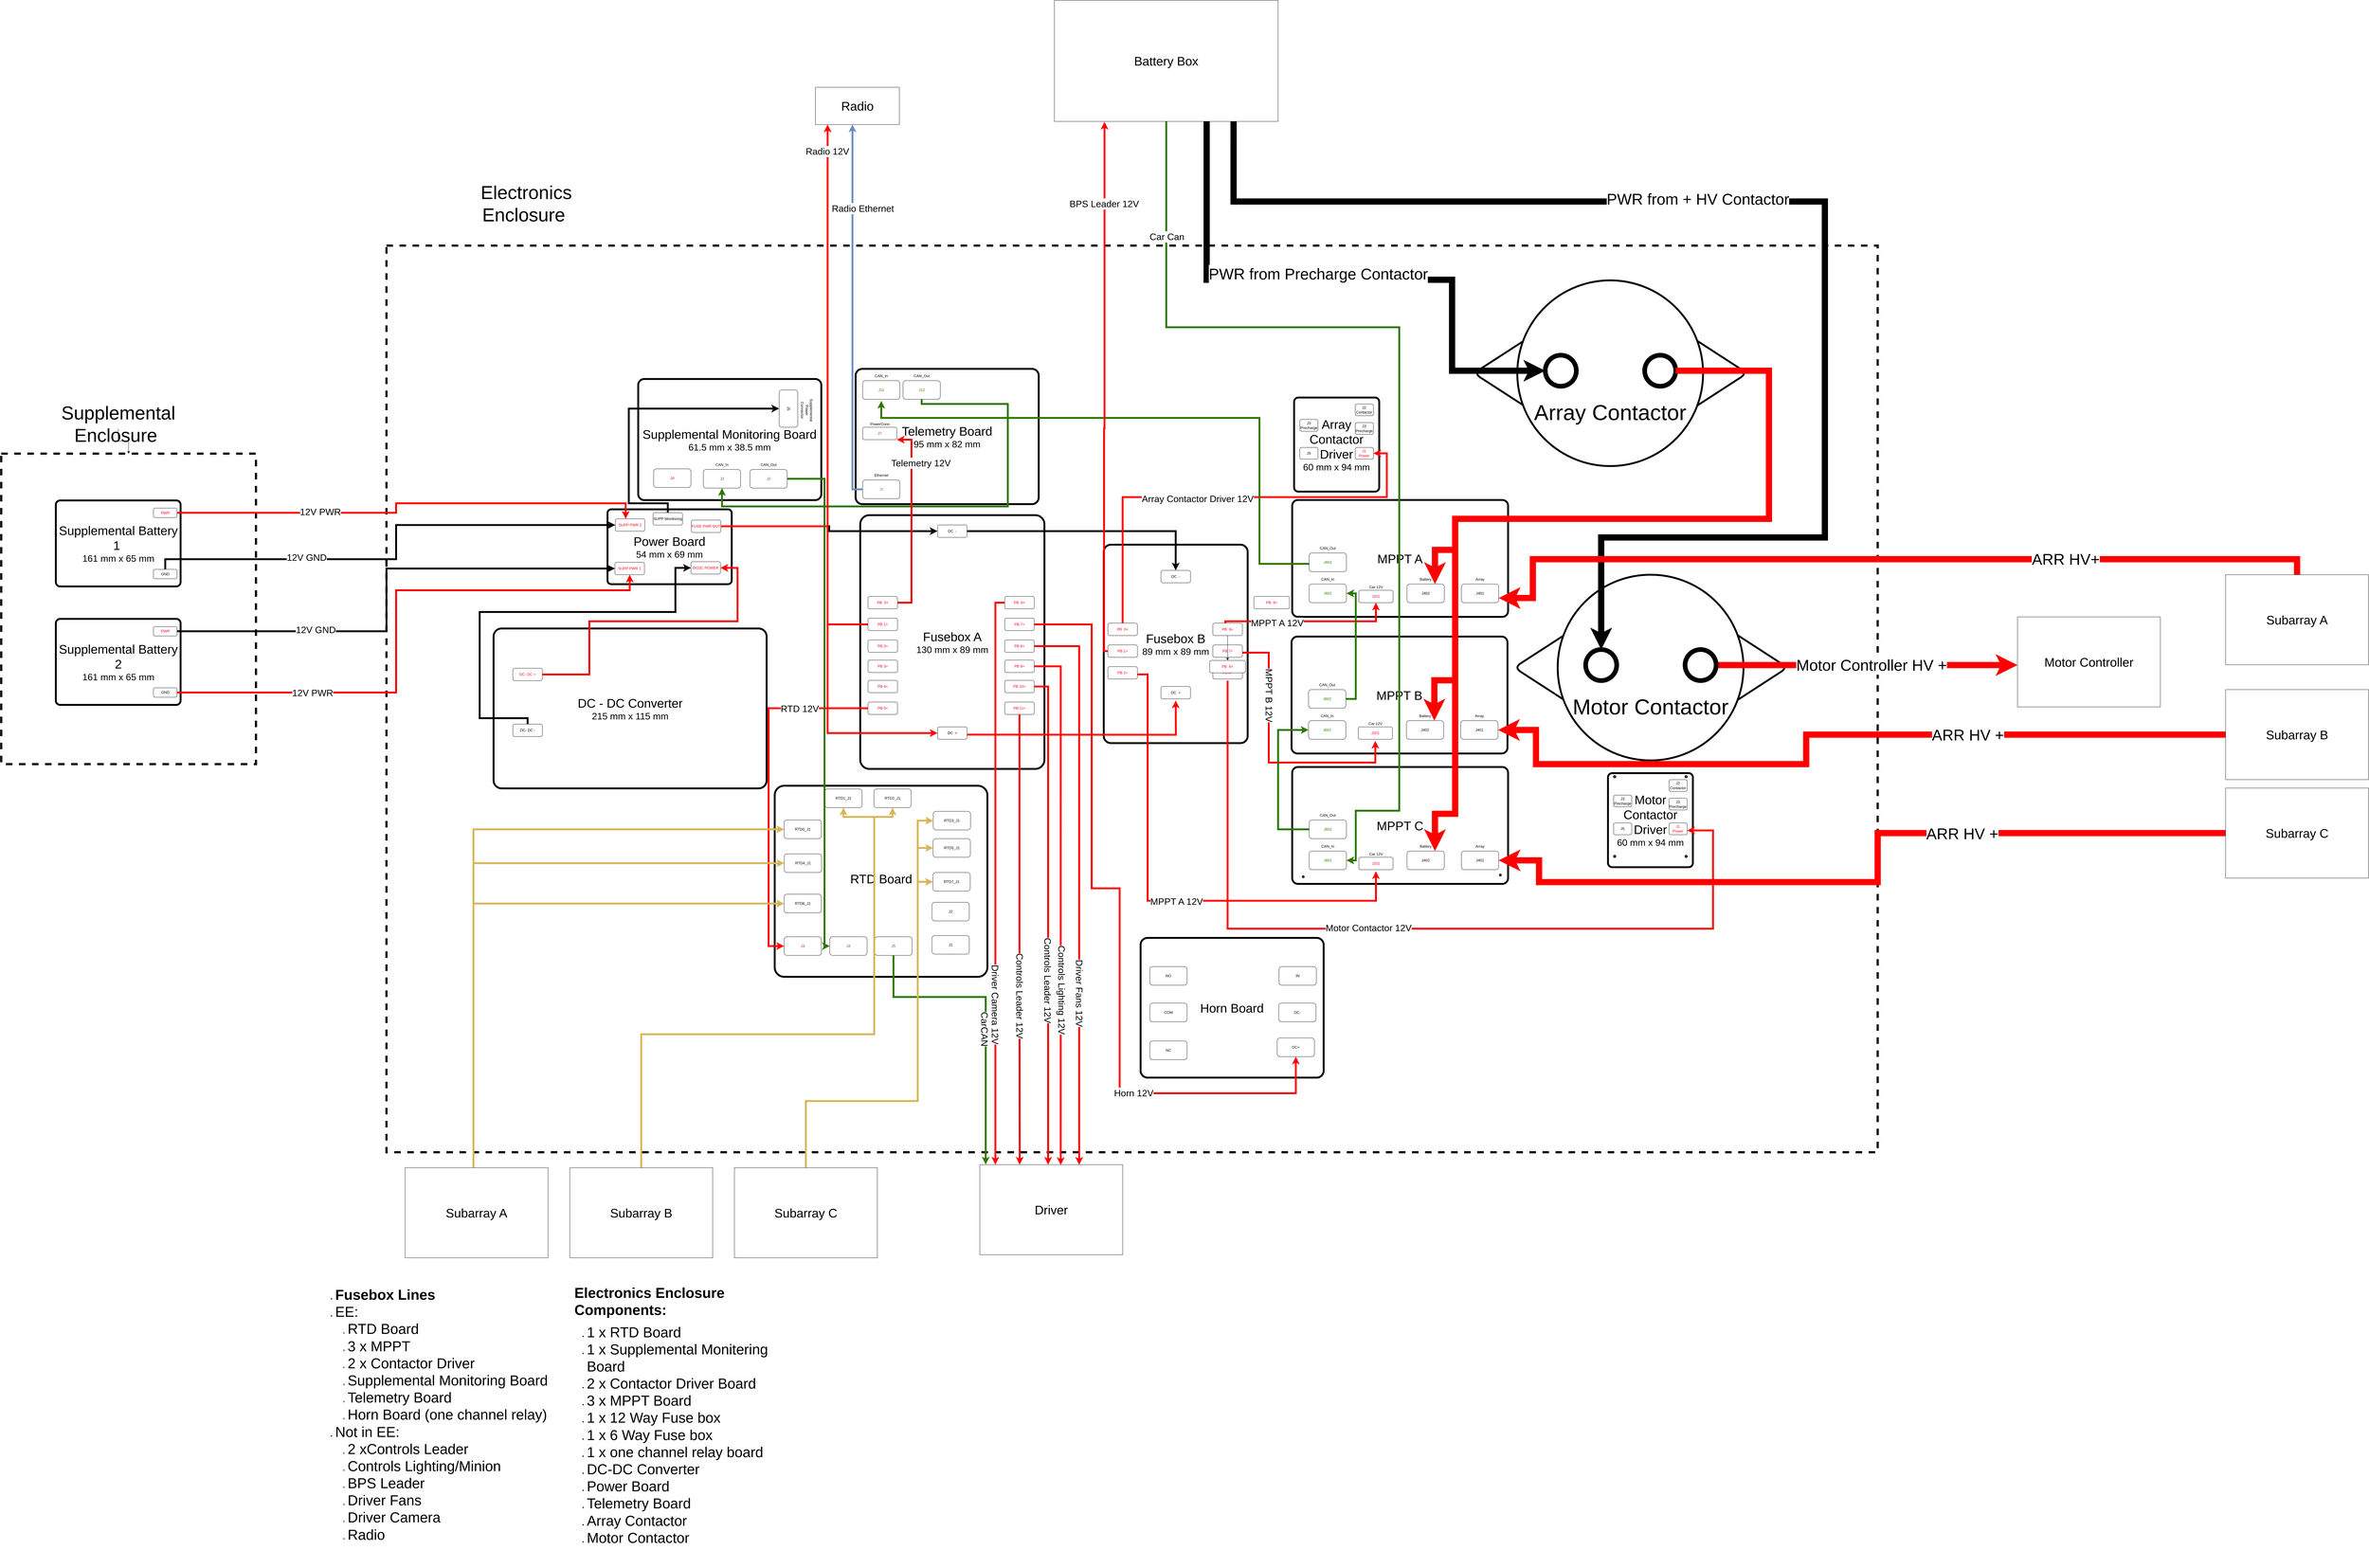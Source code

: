 <?xml version="1.0" encoding="UTF-8"?>
<mxfile version="21.2.1" type="device">
  <diagram id="vPZL6tvSWJEB9YnMRWZ9" name="Electronics_Master">
    <mxGraphModel dx="7720" dy="1180" grid="1" gridSize="10" guides="1" tooltips="1" connect="1" arrows="1" fold="1" page="0" pageScale="1" pageWidth="850" pageHeight="1100" math="0" shadow="0">
      <root>
        <mxCell id="0" />
        <mxCell id="1" parent="0" />
        <mxCell id="-iF8XsLZiEZ4lhxP4TqI-1" value="" style="rounded=0;whiteSpace=wrap;html=1;fillColor=none;dashed=1;strokeWidth=7;" parent="1" vertex="1">
          <mxGeometry x="-1400" y="2910" width="4800" height="2920" as="geometry" />
        </mxCell>
        <mxCell id="9Dte4MXfXeRgDscpDeYK-14" value="&lt;font style=&quot;font-size: 40px;&quot;&gt;Driver&lt;/font&gt;" style="rounded=0;whiteSpace=wrap;html=1;" parent="1" vertex="1">
          <mxGeometry x="510" y="5870" width="460" height="290" as="geometry" />
        </mxCell>
        <mxCell id="rMdRtb_ls1uPioY6ne74-12" value="" style="rounded=0;whiteSpace=wrap;html=1;dashed=1;strokeWidth=7;fillColor=none;" parent="1" vertex="1">
          <mxGeometry x="-2640" y="3580" width="820" height="1000" as="geometry" />
        </mxCell>
        <mxCell id="ERRgDx46lqSrJd5y8MAJ-1" value="" style="group" parent="1" vertex="1" connectable="0">
          <mxGeometry x="50" y="3620" width="780" height="960" as="geometry" />
        </mxCell>
        <mxCell id="ERRgDx46lqSrJd5y8MAJ-2" value="&lt;font style=&quot;&quot;&gt;&lt;span style=&quot;font-size: 40px;&quot;&gt;Fusebox A&lt;br&gt;&lt;/span&gt;&lt;font style=&quot;font-size: 30px;&quot;&gt;130 mm x 89 mm&lt;/font&gt;&lt;br&gt;&lt;/font&gt;" style="rounded=1;whiteSpace=wrap;html=1;rotation=90;horizontal=0;arcSize=5;strokeWidth=6;movable=1;resizable=1;rotatable=1;deletable=1;editable=1;locked=0;connectable=1;container=1;" parent="ERRgDx46lqSrJd5y8MAJ-1" vertex="1">
          <mxGeometry x="-37.262" y="270.285" width="817.262" height="592.924" as="geometry" />
        </mxCell>
        <mxCell id="HUb-4d5OrKzfbSTe2eDc-24" value="&lt;font color=&quot;#f0021a&quot;&gt;PB 7+&lt;/font&gt;" style="rounded=1;whiteSpace=wrap;html=1;" parent="ERRgDx46lqSrJd5y8MAJ-2" vertex="1">
          <mxGeometry x="577.262" y="219.715" width="95" height="40" as="geometry" />
        </mxCell>
        <mxCell id="HUb-4d5OrKzfbSTe2eDc-23" value="&lt;font color=&quot;#f0021a&quot;&gt;PB&amp;nbsp; 6+&lt;/font&gt;" style="rounded=1;whiteSpace=wrap;html=1;" parent="ERRgDx46lqSrJd5y8MAJ-2" vertex="1">
          <mxGeometry x="577.262" y="149.715" width="95" height="40" as="geometry" />
        </mxCell>
        <mxCell id="HUb-4d5OrKzfbSTe2eDc-25" value="&lt;font color=&quot;#f0021a&quot;&gt;PB 8+&lt;/font&gt;" style="rounded=1;whiteSpace=wrap;html=1;" parent="ERRgDx46lqSrJd5y8MAJ-2" vertex="1">
          <mxGeometry x="577.262" y="289.715" width="95" height="40" as="geometry" />
        </mxCell>
        <mxCell id="HUb-4d5OrKzfbSTe2eDc-26" value="&lt;font color=&quot;#f0021a&quot;&gt;PB 9+&lt;/font&gt;" style="rounded=1;whiteSpace=wrap;html=1;" parent="ERRgDx46lqSrJd5y8MAJ-2" vertex="1">
          <mxGeometry x="577.262" y="354.715" width="95" height="40" as="geometry" />
        </mxCell>
        <mxCell id="HUb-4d5OrKzfbSTe2eDc-27" value="&lt;font color=&quot;#f0021a&quot;&gt;PB 10+&lt;/font&gt;" style="rounded=1;whiteSpace=wrap;html=1;" parent="ERRgDx46lqSrJd5y8MAJ-2" vertex="1">
          <mxGeometry x="577.262" y="419.715" width="95" height="40" as="geometry" />
        </mxCell>
        <mxCell id="HUb-4d5OrKzfbSTe2eDc-28" value="&lt;font color=&quot;#f0021a&quot;&gt;PB 11+&lt;/font&gt;" style="rounded=1;whiteSpace=wrap;html=1;" parent="ERRgDx46lqSrJd5y8MAJ-2" vertex="1">
          <mxGeometry x="577.262" y="489.715" width="95" height="40" as="geometry" />
        </mxCell>
        <mxCell id="HUb-4d5OrKzfbSTe2eDc-20" value="&lt;font color=&quot;#f0021a&quot;&gt;PB 5+&lt;/font&gt;" style="rounded=1;whiteSpace=wrap;html=1;" parent="ERRgDx46lqSrJd5y8MAJ-2" vertex="1">
          <mxGeometry x="137.262" y="489.715" width="95" height="40" as="geometry" />
        </mxCell>
        <mxCell id="HUb-4d5OrKzfbSTe2eDc-19" value="&lt;font color=&quot;#f0021a&quot;&gt;PB 4+&lt;/font&gt;" style="rounded=1;whiteSpace=wrap;html=1;" parent="ERRgDx46lqSrJd5y8MAJ-2" vertex="1">
          <mxGeometry x="137.262" y="419.715" width="95" height="40" as="geometry" />
        </mxCell>
        <mxCell id="HUb-4d5OrKzfbSTe2eDc-18" value="&lt;font color=&quot;#f0021a&quot;&gt;PB 3+&lt;/font&gt;" style="rounded=1;whiteSpace=wrap;html=1;" parent="ERRgDx46lqSrJd5y8MAJ-2" vertex="1">
          <mxGeometry x="137.262" y="354.715" width="95" height="40" as="geometry" />
        </mxCell>
        <mxCell id="HUb-4d5OrKzfbSTe2eDc-17" value="&lt;font color=&quot;#f0021a&quot;&gt;PB 2+&lt;/font&gt;" style="rounded=1;whiteSpace=wrap;html=1;" parent="ERRgDx46lqSrJd5y8MAJ-2" vertex="1">
          <mxGeometry x="137.262" y="289.715" width="95" height="40" as="geometry" />
        </mxCell>
        <mxCell id="HUb-4d5OrKzfbSTe2eDc-16" value="&lt;font color=&quot;#f0021a&quot;&gt;PB 1+&lt;/font&gt;" style="rounded=1;whiteSpace=wrap;html=1;" parent="ERRgDx46lqSrJd5y8MAJ-2" vertex="1">
          <mxGeometry x="137.262" y="219.715" width="95" height="40" as="geometry" />
        </mxCell>
        <mxCell id="HUb-4d5OrKzfbSTe2eDc-15" value="&lt;font color=&quot;#f0021a&quot;&gt;PB&amp;nbsp; 0+&lt;/font&gt;" style="rounded=1;whiteSpace=wrap;html=1;" parent="ERRgDx46lqSrJd5y8MAJ-2" vertex="1">
          <mxGeometry x="137.262" y="149.715" width="95" height="40" as="geometry" />
        </mxCell>
        <mxCell id="HUb-4d5OrKzfbSTe2eDc-22" value="DC&amp;nbsp; -" style="rounded=1;whiteSpace=wrap;html=1;" parent="ERRgDx46lqSrJd5y8MAJ-2" vertex="1">
          <mxGeometry x="361.132" y="-80.655" width="95" height="40" as="geometry" />
        </mxCell>
        <mxCell id="HUb-4d5OrKzfbSTe2eDc-21" value="DC&amp;nbsp; +" style="rounded=1;whiteSpace=wrap;html=1;" parent="ERRgDx46lqSrJd5y8MAJ-1" vertex="1">
          <mxGeometry x="323.87" y="840.0" width="95" height="40" as="geometry" />
        </mxCell>
        <mxCell id="x_RF12Wa5A5TPPIQ9e4U-21" value="" style="group" parent="1" vertex="1" connectable="0">
          <mxGeometry x="850" y="3750" width="610" height="750" as="geometry" />
        </mxCell>
        <mxCell id="x_RF12Wa5A5TPPIQ9e4U-22" value="&lt;font style=&quot;&quot;&gt;&lt;span style=&quot;font-size: 40px;&quot;&gt;Fusebox B&lt;br&gt;&lt;/span&gt;&lt;font style=&quot;font-size: 30px;&quot;&gt;89 mm x 89 mm&lt;/font&gt;&lt;br&gt;&lt;/font&gt;" style="rounded=1;whiteSpace=wrap;html=1;rotation=90;horizontal=0;arcSize=5;strokeWidth=6;movable=1;resizable=1;rotatable=1;deletable=1;editable=1;locked=0;connectable=1;container=1;" parent="x_RF12Wa5A5TPPIQ9e4U-21" vertex="1">
          <mxGeometry x="-29.141" y="211.16" width="639.141" height="463.222" as="geometry" />
        </mxCell>
        <mxCell id="WckYQV1ajARv2_VfDTGR-1" value="&lt;font color=&quot;#f0021a&quot;&gt;PB&amp;nbsp; 0+&lt;/font&gt;" style="rounded=1;whiteSpace=wrap;html=1;" parent="x_RF12Wa5A5TPPIQ9e4U-22" vertex="1">
          <mxGeometry x="101.261" y="164.84" width="95" height="40" as="geometry" />
        </mxCell>
        <mxCell id="WckYQV1ajARv2_VfDTGR-2" value="&lt;font color=&quot;#f0021a&quot;&gt;PB 1+&lt;/font&gt;" style="rounded=1;whiteSpace=wrap;html=1;" parent="x_RF12Wa5A5TPPIQ9e4U-22" vertex="1">
          <mxGeometry x="101.261" y="234.84" width="95" height="40" as="geometry" />
        </mxCell>
        <mxCell id="WckYQV1ajARv2_VfDTGR-3" value="&lt;font color=&quot;#f0021a&quot;&gt;PB 2+&lt;/font&gt;" style="rounded=1;whiteSpace=wrap;html=1;" parent="x_RF12Wa5A5TPPIQ9e4U-22" vertex="1">
          <mxGeometry x="101.261" y="304.84" width="95" height="40" as="geometry" />
        </mxCell>
        <mxCell id="WckYQV1ajARv2_VfDTGR-4" value="DC&amp;nbsp; +" style="rounded=1;whiteSpace=wrap;html=1;" parent="x_RF12Wa5A5TPPIQ9e4U-22" vertex="1">
          <mxGeometry x="272.071" y="368.84" width="95" height="40" as="geometry" />
        </mxCell>
        <mxCell id="WckYQV1ajARv2_VfDTGR-5" value="DC&amp;nbsp; -" style="rounded=1;whiteSpace=wrap;html=1;" parent="x_RF12Wa5A5TPPIQ9e4U-22" vertex="1">
          <mxGeometry x="272.071" y="-5.16" width="95" height="40" as="geometry" />
        </mxCell>
        <mxCell id="WckYQV1ajARv2_VfDTGR-6" value="&lt;font color=&quot;#f0021a&quot;&gt;PB&amp;nbsp; 6+&lt;/font&gt;" style="rounded=1;whiteSpace=wrap;html=1;" parent="x_RF12Wa5A5TPPIQ9e4U-22" vertex="1">
          <mxGeometry x="439.141" y="164.84" width="95" height="40" as="geometry" />
        </mxCell>
        <mxCell id="WckYQV1ajARv2_VfDTGR-7" value="&lt;font color=&quot;#f0021a&quot;&gt;PB 7+&lt;/font&gt;" style="rounded=1;whiteSpace=wrap;html=1;" parent="x_RF12Wa5A5TPPIQ9e4U-22" vertex="1">
          <mxGeometry x="439.141" y="234.84" width="95" height="40" as="geometry" />
        </mxCell>
        <mxCell id="WckYQV1ajARv2_VfDTGR-8" value="&lt;font color=&quot;#f0021a&quot;&gt;PB 8+&lt;/font&gt;" style="rounded=1;whiteSpace=wrap;html=1;" parent="x_RF12Wa5A5TPPIQ9e4U-22" vertex="1">
          <mxGeometry x="439.141" y="304.84" width="95" height="40" as="geometry" />
        </mxCell>
        <mxCell id="BEkewT1VqW6p_2pLXly9-1" value="" style="group;rotation=0;" parent="1" vertex="1" connectable="0">
          <mxGeometry x="2100" y="3022" width="880" height="598" as="geometry" />
        </mxCell>
        <mxCell id="BEkewT1VqW6p_2pLXly9-2" value="" style="group;rotation=0;" parent="BEkewT1VqW6p_2pLXly9-1" vertex="1" connectable="0">
          <mxGeometry width="880" height="598" as="geometry" />
        </mxCell>
        <mxCell id="BEkewT1VqW6p_2pLXly9-3" value="" style="rhombus;whiteSpace=wrap;html=1;strokeWidth=6;rounded=1;arcSize=50;rotation=0;" parent="BEkewT1VqW6p_2pLXly9-2" vertex="1">
          <mxGeometry y="14" width="880" height="570" as="geometry" />
        </mxCell>
        <mxCell id="BEkewT1VqW6p_2pLXly9-4" value="&lt;font style=&quot;font-size: 70px;&quot;&gt;&lt;br&gt;&lt;br&gt;&lt;br&gt;Array Contactor&lt;/font&gt;" style="ellipse;whiteSpace=wrap;html=1;aspect=fixed;strokeWidth=6;rotation=0;" parent="BEkewT1VqW6p_2pLXly9-2" vertex="1">
          <mxGeometry x="140" width="598" height="598" as="geometry" />
        </mxCell>
        <mxCell id="BEkewT1VqW6p_2pLXly9-7" value="" style="ellipse;whiteSpace=wrap;html=1;aspect=fixed;strokeWidth=15;rotation=0;" parent="BEkewT1VqW6p_2pLXly9-2" vertex="1">
          <mxGeometry x="230" y="241" width="100" height="100" as="geometry" />
        </mxCell>
        <mxCell id="BEkewT1VqW6p_2pLXly9-8" value="" style="ellipse;whiteSpace=wrap;html=1;aspect=fixed;strokeWidth=15;rotation=0;" parent="BEkewT1VqW6p_2pLXly9-2" vertex="1">
          <mxGeometry x="550" y="241" width="100" height="100" as="geometry" />
        </mxCell>
        <mxCell id="BEkewT1VqW6p_2pLXly9-9" value="" style="group;rotation=0;" parent="1" vertex="1" connectable="0">
          <mxGeometry x="2248.51" y="4130" width="880" height="598" as="geometry" />
        </mxCell>
        <mxCell id="BEkewT1VqW6p_2pLXly9-10" value="" style="group;rotation=0;" parent="BEkewT1VqW6p_2pLXly9-9" vertex="1" connectable="0">
          <mxGeometry width="880" height="598" as="geometry" />
        </mxCell>
        <mxCell id="BEkewT1VqW6p_2pLXly9-11" value="" style="rhombus;whiteSpace=wrap;html=1;strokeWidth=6;rounded=1;arcSize=50;rotation=0;" parent="BEkewT1VqW6p_2pLXly9-10" vertex="1">
          <mxGeometry x="-18.51" y="-146" width="880" height="570" as="geometry" />
        </mxCell>
        <mxCell id="BEkewT1VqW6p_2pLXly9-12" value="&lt;font style=&quot;font-size: 70px;&quot;&gt;&lt;br&gt;&lt;br&gt;&lt;br&gt;Motor Contactor&lt;/font&gt;" style="ellipse;whiteSpace=wrap;html=1;aspect=fixed;strokeWidth=6;rotation=0;" parent="BEkewT1VqW6p_2pLXly9-10" vertex="1">
          <mxGeometry x="121.49" y="-160" width="598" height="598" as="geometry" />
        </mxCell>
        <mxCell id="BEkewT1VqW6p_2pLXly9-13" value="" style="ellipse;whiteSpace=wrap;html=1;aspect=fixed;strokeWidth=15;rotation=0;" parent="BEkewT1VqW6p_2pLXly9-10" vertex="1">
          <mxGeometry x="211.49" y="81" width="100" height="100" as="geometry" />
        </mxCell>
        <mxCell id="5dPaA2qYznnAZKSeOZfX-11" style="edgeStyle=orthogonalEdgeStyle;rounded=0;orthogonalLoop=1;jettySize=auto;html=1;fillColor=#f8cecc;strokeColor=#FF0000;strokeWidth=20;" parent="BEkewT1VqW6p_2pLXly9-10" source="BEkewT1VqW6p_2pLXly9-14" edge="1">
          <mxGeometry relative="1" as="geometry">
            <mxPoint x="1601.49" y="131" as="targetPoint" />
          </mxGeometry>
        </mxCell>
        <mxCell id="5dPaA2qYznnAZKSeOZfX-12" value="&lt;font style=&quot;font-size: 50px;&quot;&gt;Motor Controller HV +&lt;/font&gt;" style="edgeLabel;html=1;align=center;verticalAlign=middle;resizable=0;points=[];" parent="5dPaA2qYznnAZKSeOZfX-11" vertex="1" connectable="0">
          <mxGeometry x="0.033" y="-3" relative="1" as="geometry">
            <mxPoint x="-1" y="-4" as="offset" />
          </mxGeometry>
        </mxCell>
        <mxCell id="BEkewT1VqW6p_2pLXly9-14" value="" style="ellipse;whiteSpace=wrap;html=1;aspect=fixed;strokeWidth=15;rotation=0;" parent="BEkewT1VqW6p_2pLXly9-10" vertex="1">
          <mxGeometry x="531.49" y="81" width="100" height="100" as="geometry" />
        </mxCell>
        <mxCell id="J8Z-Zp-6a1qxDs6MHvO8-1" value="" style="group" parent="1" vertex="1" connectable="0">
          <mxGeometry x="1510" y="3410" width="300" height="277.924" as="geometry" />
        </mxCell>
        <mxCell id="J8Z-Zp-6a1qxDs6MHvO8-2" value="&lt;font style=&quot;&quot;&gt;&lt;font style=&quot;font-size: 40px;&quot;&gt;Array Contactor Driver&lt;br&gt;&lt;/font&gt;&lt;font style=&quot;font-size: 30px;&quot;&gt;60 mm x 94 mm&lt;/font&gt;&lt;br&gt;&lt;/font&gt;" style="rounded=1;whiteSpace=wrap;html=1;rotation=90;horizontal=0;arcSize=5;strokeWidth=6;movable=1;resizable=1;rotatable=1;deletable=1;editable=1;locked=0;connectable=1;container=1;" parent="J8Z-Zp-6a1qxDs6MHvO8-1" vertex="1">
          <mxGeometry x="-2.976" y="3.854" width="302.976" height="274.07" as="geometry" />
        </mxCell>
        <mxCell id="CGdmq5htDPxT0Z3QTL7X-1" value="J2 Contactor" style="rounded=1;whiteSpace=wrap;html=1;" parent="J8Z-Zp-6a1qxDs6MHvO8-2" vertex="1">
          <mxGeometry x="211.32" y="6.15" width="58.41" height="37.92" as="geometry" />
        </mxCell>
        <mxCell id="gW2Hue4rhhFIJ8Cr2Drh-1" value="J3&lt;br&gt;Precharge" style="rounded=1;whiteSpace=wrap;html=1;" parent="J8Z-Zp-6a1qxDs6MHvO8-2" vertex="1">
          <mxGeometry x="211.32" y="66.15" width="58.41" height="37.92" as="geometry" />
        </mxCell>
        <mxCell id="gW2Hue4rhhFIJ8Cr2Drh-2" value="&lt;font color=&quot;#f0021a&quot;&gt;J1&lt;br&gt;Power&lt;br&gt;&lt;/font&gt;" style="rounded=1;whiteSpace=wrap;html=1;" parent="J8Z-Zp-6a1qxDs6MHvO8-2" vertex="1">
          <mxGeometry x="211.32" y="146.15" width="58.41" height="37.92" as="geometry" />
        </mxCell>
        <mxCell id="gW2Hue4rhhFIJ8Cr2Drh-3" value="J5" style="rounded=1;whiteSpace=wrap;html=1;" parent="J8Z-Zp-6a1qxDs6MHvO8-2" vertex="1">
          <mxGeometry x="32.98" y="146.15" width="58.41" height="37.92" as="geometry" />
        </mxCell>
        <mxCell id="gW2Hue4rhhFIJ8Cr2Drh-4" value="J3&lt;br&gt;Precharge" style="rounded=1;whiteSpace=wrap;html=1;" parent="J8Z-Zp-6a1qxDs6MHvO8-2" vertex="1">
          <mxGeometry x="32.98" y="56.15" width="58.41" height="37.92" as="geometry" />
        </mxCell>
        <mxCell id="HcQLRDQarkvEMtJrPasP-1" value="" style="group" parent="1" vertex="1" connectable="0">
          <mxGeometry x="2520" y="4620" width="300" height="277.09" as="geometry" />
        </mxCell>
        <mxCell id="HcQLRDQarkvEMtJrPasP-2" value="&lt;font style=&quot;&quot;&gt;&lt;font style=&quot;font-size: 40px;&quot;&gt;Motor Contactor Driver&lt;br&gt;&lt;/font&gt;&lt;font style=&quot;font-size: 30px;&quot;&gt;60 mm x 94 mm&lt;/font&gt;&lt;br&gt;&lt;/font&gt;" style="rounded=1;whiteSpace=wrap;html=1;rotation=90;horizontal=0;arcSize=5;strokeWidth=6;movable=1;resizable=1;rotatable=1;deletable=1;editable=1;locked=0;connectable=1;container=1;" parent="HcQLRDQarkvEMtJrPasP-1" vertex="1">
          <mxGeometry x="-2.976" y="3.842" width="302.976" height="273.248" as="geometry" />
        </mxCell>
        <mxCell id="HcQLRDQarkvEMtJrPasP-3" value="J2 Contactor" style="rounded=1;whiteSpace=wrap;html=1;" parent="HcQLRDQarkvEMtJrPasP-2" vertex="1">
          <mxGeometry x="211.32" y="6.132" width="58.41" height="37.806" as="geometry" />
        </mxCell>
        <mxCell id="HcQLRDQarkvEMtJrPasP-4" value="" style="ellipse;whiteSpace=wrap;html=1;strokeColor=default;fillStyle=solid;fillColor=#FF6666;strokeWidth=3;recursiveResize=0;resizable=1;editable=1;movable=1;rotatable=1;deletable=1;locked=0;connectable=1;aspect=fixed;" parent="HcQLRDQarkvEMtJrPasP-2" vertex="1">
          <mxGeometry x="262.974" y="-6.74" width="6.737" height="6.737" as="geometry" />
        </mxCell>
        <mxCell id="HcQLRDQarkvEMtJrPasP-5" value="" style="ellipse;whiteSpace=wrap;html=1;aspect=fixed;strokeColor=default;fillStyle=solid;fillColor=#FF6666;strokeWidth=3;recursiveResize=0;resizable=1;editable=1;movable=1;rotatable=1;deletable=1;locked=0;connectable=1;" parent="HcQLRDQarkvEMtJrPasP-2" vertex="1">
          <mxGeometry x="32.978" y="-6.74" width="6.737" height="6.737" as="geometry" />
        </mxCell>
        <mxCell id="HcQLRDQarkvEMtJrPasP-6" value="J3&lt;br&gt;Precharge" style="rounded=1;whiteSpace=wrap;html=1;" parent="HcQLRDQarkvEMtJrPasP-2" vertex="1">
          <mxGeometry x="211.32" y="65.952" width="58.41" height="37.806" as="geometry" />
        </mxCell>
        <mxCell id="HcQLRDQarkvEMtJrPasP-7" value="&lt;font color=&quot;#f0021a&quot;&gt;J1&lt;br&gt;Power&lt;br&gt;&lt;/font&gt;" style="rounded=1;whiteSpace=wrap;html=1;" parent="HcQLRDQarkvEMtJrPasP-2" vertex="1">
          <mxGeometry x="211.32" y="145.711" width="58.41" height="37.806" as="geometry" />
        </mxCell>
        <mxCell id="HcQLRDQarkvEMtJrPasP-8" value="J5" style="rounded=1;whiteSpace=wrap;html=1;" parent="HcQLRDQarkvEMtJrPasP-2" vertex="1">
          <mxGeometry x="32.98" y="145.711" width="58.41" height="37.806" as="geometry" />
        </mxCell>
        <mxCell id="HcQLRDQarkvEMtJrPasP-9" value="J3&lt;br&gt;Precharge" style="rounded=1;whiteSpace=wrap;html=1;" parent="HcQLRDQarkvEMtJrPasP-2" vertex="1">
          <mxGeometry x="32.98" y="55.982" width="58.41" height="37.806" as="geometry" />
        </mxCell>
        <mxCell id="HcQLRDQarkvEMtJrPasP-10" value="" style="ellipse;whiteSpace=wrap;html=1;aspect=fixed;strokeColor=default;fillStyle=solid;fillColor=#FF6666;strokeWidth=3;recursiveResize=0;resizable=1;editable=1;movable=1;rotatable=1;deletable=1;locked=0;connectable=1;" parent="HcQLRDQarkvEMtJrPasP-1" vertex="1">
          <mxGeometry x="260.002" y="253.767" width="6.737" height="6.737" as="geometry" />
        </mxCell>
        <mxCell id="HcQLRDQarkvEMtJrPasP-11" value="" style="ellipse;whiteSpace=wrap;html=1;aspect=fixed;strokeColor=default;fillStyle=solid;fillColor=#FF6666;strokeWidth=3;recursiveResize=0;resizable=1;editable=1;movable=1;rotatable=1;deletable=1;locked=0;connectable=1;" parent="HcQLRDQarkvEMtJrPasP-1" vertex="1">
          <mxGeometry x="29.996" y="253.767" width="6.737" height="6.737" as="geometry" />
        </mxCell>
        <mxCell id="vC42W1dHfUrLGCSOYuyR-17" value="" style="group" parent="1" vertex="1" connectable="0">
          <mxGeometry x="1500" y="3690" width="680" height="434.85" as="geometry" />
        </mxCell>
        <mxCell id="j2joTfzs02BF0UsiAHhk-1" value="" style="group" parent="vC42W1dHfUrLGCSOYuyR-17" vertex="1" connectable="0">
          <mxGeometry width="660" height="434.85" as="geometry" />
        </mxCell>
        <mxCell id="j2joTfzs02BF0UsiAHhk-2" value="&lt;font style=&quot;&quot;&gt;&lt;font style=&quot;font-size: 40px;&quot;&gt;MPPT A&lt;/font&gt;&lt;br&gt;&lt;/font&gt;" style="rounded=1;whiteSpace=wrap;html=1;rotation=90;horizontal=0;arcSize=5;strokeWidth=6;movable=1;resizable=1;rotatable=1;deletable=1;editable=1;locked=0;connectable=1;container=1;" parent="j2joTfzs02BF0UsiAHhk-1" vertex="1">
          <mxGeometry x="174.586" y="-120.0" width="376.516" height="695" as="geometry" />
        </mxCell>
        <mxCell id="vC42W1dHfUrLGCSOYuyR-1" value="" style="group;rotation=0;" parent="vC42W1dHfUrLGCSOYuyR-17" connectable="0" vertex="1">
          <mxGeometry x="70" y="180" width="120" height="90" as="geometry" />
        </mxCell>
        <mxCell id="vC42W1dHfUrLGCSOYuyR-2" value="&lt;font color=&quot;#2d7600&quot;&gt;J602&lt;/font&gt;" style="rounded=1;whiteSpace=wrap;html=1;rotation=0;" parent="vC42W1dHfUrLGCSOYuyR-1" vertex="1">
          <mxGeometry y="30" width="120" height="60" as="geometry" />
        </mxCell>
        <mxCell id="vC42W1dHfUrLGCSOYuyR-3" value="CAN_Out" style="text;html=1;strokeColor=none;fillColor=none;align=center;verticalAlign=middle;whiteSpace=wrap;rounded=0;rotation=0;" parent="vC42W1dHfUrLGCSOYuyR-1" vertex="1">
          <mxGeometry x="30" width="60" height="30" as="geometry" />
        </mxCell>
        <mxCell id="vC42W1dHfUrLGCSOYuyR-4" value="" style="group;rotation=0;" parent="vC42W1dHfUrLGCSOYuyR-17" connectable="0" vertex="1">
          <mxGeometry x="230" y="310" width="110" height="60" as="geometry" />
        </mxCell>
        <mxCell id="vC42W1dHfUrLGCSOYuyR-5" value="&lt;font color=&quot;#f0072e&quot;&gt;J201&lt;/font&gt;" style="rounded=1;whiteSpace=wrap;html=1;rotation=0;" parent="vC42W1dHfUrLGCSOYuyR-4" vertex="1">
          <mxGeometry y="20" width="110" height="40" as="geometry" />
        </mxCell>
        <mxCell id="vC42W1dHfUrLGCSOYuyR-6" value="Car 12V" style="text;html=1;strokeColor=none;fillColor=none;align=center;verticalAlign=middle;whiteSpace=wrap;rounded=0;rotation=0;" parent="vC42W1dHfUrLGCSOYuyR-4" vertex="1">
          <mxGeometry x="28" width="55" height="20" as="geometry" />
        </mxCell>
        <mxCell id="vC42W1dHfUrLGCSOYuyR-7" value="" style="group;rotation=0;" parent="vC42W1dHfUrLGCSOYuyR-17" connectable="0" vertex="1">
          <mxGeometry x="385" y="280" width="120" height="90" as="geometry" />
        </mxCell>
        <mxCell id="vC42W1dHfUrLGCSOYuyR-8" value="J402" style="rounded=1;whiteSpace=wrap;html=1;rotation=0;" parent="vC42W1dHfUrLGCSOYuyR-7" vertex="1">
          <mxGeometry y="30" width="120" height="60" as="geometry" />
        </mxCell>
        <mxCell id="vC42W1dHfUrLGCSOYuyR-9" value="Battery" style="text;html=1;strokeColor=none;fillColor=none;align=center;verticalAlign=middle;whiteSpace=wrap;rounded=0;rotation=0;" parent="vC42W1dHfUrLGCSOYuyR-7" vertex="1">
          <mxGeometry x="30" width="60" height="30" as="geometry" />
        </mxCell>
        <mxCell id="vC42W1dHfUrLGCSOYuyR-10" value="" style="group;rotation=0;" parent="vC42W1dHfUrLGCSOYuyR-17" connectable="0" vertex="1">
          <mxGeometry x="560" y="280" width="120" height="90" as="geometry" />
        </mxCell>
        <mxCell id="vC42W1dHfUrLGCSOYuyR-11" value="J401" style="rounded=1;whiteSpace=wrap;html=1;rotation=0;" parent="vC42W1dHfUrLGCSOYuyR-10" vertex="1">
          <mxGeometry y="30" width="120" height="60" as="geometry" />
        </mxCell>
        <mxCell id="vC42W1dHfUrLGCSOYuyR-12" value="Array" style="text;html=1;strokeColor=none;fillColor=none;align=center;verticalAlign=middle;whiteSpace=wrap;rounded=0;rotation=0;" parent="vC42W1dHfUrLGCSOYuyR-10" vertex="1">
          <mxGeometry x="30" width="60" height="30" as="geometry" />
        </mxCell>
        <mxCell id="vC42W1dHfUrLGCSOYuyR-13" value="" style="group;rotation=0;" parent="vC42W1dHfUrLGCSOYuyR-17" connectable="0" vertex="1">
          <mxGeometry x="70" y="280" width="120" height="90" as="geometry" />
        </mxCell>
        <mxCell id="vC42W1dHfUrLGCSOYuyR-14" value="&lt;font color=&quot;#2d7600&quot;&gt;J601&lt;/font&gt;" style="rounded=1;whiteSpace=wrap;html=1;rotation=0;" parent="vC42W1dHfUrLGCSOYuyR-13" vertex="1">
          <mxGeometry y="30" width="120" height="60" as="geometry" />
        </mxCell>
        <mxCell id="vC42W1dHfUrLGCSOYuyR-15" value="CAN_In" style="text;html=1;strokeColor=none;fillColor=none;align=center;verticalAlign=middle;whiteSpace=wrap;rounded=0;rotation=0;" parent="vC42W1dHfUrLGCSOYuyR-13" vertex="1">
          <mxGeometry x="30" width="60" height="30" as="geometry" />
        </mxCell>
        <mxCell id="vC42W1dHfUrLGCSOYuyR-18" value="" style="group" parent="1" vertex="1" connectable="0">
          <mxGeometry x="1498" y="4130" width="680" height="434.85" as="geometry" />
        </mxCell>
        <mxCell id="vC42W1dHfUrLGCSOYuyR-19" value="" style="group" parent="vC42W1dHfUrLGCSOYuyR-18" vertex="1" connectable="0">
          <mxGeometry width="660" height="434.85" as="geometry" />
        </mxCell>
        <mxCell id="vC42W1dHfUrLGCSOYuyR-20" value="&lt;font style=&quot;&quot;&gt;&lt;font style=&quot;font-size: 40px;&quot;&gt;MPPT B&lt;/font&gt;&lt;br&gt;&lt;/font&gt;" style="rounded=1;whiteSpace=wrap;html=1;rotation=90;horizontal=0;arcSize=5;strokeWidth=6;movable=1;resizable=1;rotatable=1;deletable=1;editable=1;locked=0;connectable=1;container=1;" parent="vC42W1dHfUrLGCSOYuyR-19" vertex="1">
          <mxGeometry x="174.586" y="-120.0" width="376.516" height="695" as="geometry" />
        </mxCell>
        <mxCell id="vC42W1dHfUrLGCSOYuyR-25" value="" style="group;rotation=0;" parent="vC42W1dHfUrLGCSOYuyR-18" connectable="0" vertex="1">
          <mxGeometry x="70" y="180" width="120" height="90" as="geometry" />
        </mxCell>
        <mxCell id="vC42W1dHfUrLGCSOYuyR-26" value="&lt;font color=&quot;#2d7600&quot;&gt;J602&lt;/font&gt;" style="rounded=1;whiteSpace=wrap;html=1;rotation=0;" parent="vC42W1dHfUrLGCSOYuyR-25" vertex="1">
          <mxGeometry y="30" width="120" height="60" as="geometry" />
        </mxCell>
        <mxCell id="vC42W1dHfUrLGCSOYuyR-27" value="CAN_Out" style="text;html=1;strokeColor=none;fillColor=none;align=center;verticalAlign=middle;whiteSpace=wrap;rounded=0;rotation=0;" parent="vC42W1dHfUrLGCSOYuyR-25" vertex="1">
          <mxGeometry x="30" width="60" height="30" as="geometry" />
        </mxCell>
        <mxCell id="vC42W1dHfUrLGCSOYuyR-28" value="" style="group;rotation=0;" parent="vC42W1dHfUrLGCSOYuyR-18" connectable="0" vertex="1">
          <mxGeometry x="230" y="310" width="110" height="60" as="geometry" />
        </mxCell>
        <mxCell id="vC42W1dHfUrLGCSOYuyR-29" value="&lt;font color=&quot;#f0072e&quot;&gt;J201&lt;/font&gt;" style="rounded=1;whiteSpace=wrap;html=1;rotation=0;" parent="vC42W1dHfUrLGCSOYuyR-28" vertex="1">
          <mxGeometry y="20" width="110" height="40" as="geometry" />
        </mxCell>
        <mxCell id="vC42W1dHfUrLGCSOYuyR-30" value="Car 12V" style="text;html=1;strokeColor=none;fillColor=none;align=center;verticalAlign=middle;whiteSpace=wrap;rounded=0;rotation=0;" parent="vC42W1dHfUrLGCSOYuyR-28" vertex="1">
          <mxGeometry x="28" width="55" height="20" as="geometry" />
        </mxCell>
        <mxCell id="vC42W1dHfUrLGCSOYuyR-31" value="" style="group;rotation=0;" parent="vC42W1dHfUrLGCSOYuyR-18" connectable="0" vertex="1">
          <mxGeometry x="385" y="280" width="120" height="90" as="geometry" />
        </mxCell>
        <mxCell id="vC42W1dHfUrLGCSOYuyR-32" value="J402" style="rounded=1;whiteSpace=wrap;html=1;rotation=0;" parent="vC42W1dHfUrLGCSOYuyR-31" vertex="1">
          <mxGeometry y="30" width="120" height="60" as="geometry" />
        </mxCell>
        <mxCell id="vC42W1dHfUrLGCSOYuyR-33" value="Battery" style="text;html=1;strokeColor=none;fillColor=none;align=center;verticalAlign=middle;whiteSpace=wrap;rounded=0;rotation=0;" parent="vC42W1dHfUrLGCSOYuyR-31" vertex="1">
          <mxGeometry x="30" width="60" height="30" as="geometry" />
        </mxCell>
        <mxCell id="vC42W1dHfUrLGCSOYuyR-34" value="" style="group;rotation=0;" parent="vC42W1dHfUrLGCSOYuyR-18" connectable="0" vertex="1">
          <mxGeometry x="560" y="280" width="120" height="90" as="geometry" />
        </mxCell>
        <mxCell id="vC42W1dHfUrLGCSOYuyR-35" value="J401" style="rounded=1;whiteSpace=wrap;html=1;rotation=0;" parent="vC42W1dHfUrLGCSOYuyR-34" vertex="1">
          <mxGeometry y="30" width="120" height="60" as="geometry" />
        </mxCell>
        <mxCell id="vC42W1dHfUrLGCSOYuyR-36" value="Array" style="text;html=1;strokeColor=none;fillColor=none;align=center;verticalAlign=middle;whiteSpace=wrap;rounded=0;rotation=0;" parent="vC42W1dHfUrLGCSOYuyR-34" vertex="1">
          <mxGeometry x="30" width="60" height="30" as="geometry" />
        </mxCell>
        <mxCell id="vC42W1dHfUrLGCSOYuyR-37" value="" style="group;rotation=0;" parent="vC42W1dHfUrLGCSOYuyR-18" connectable="0" vertex="1">
          <mxGeometry x="70" y="280" width="120" height="90" as="geometry" />
        </mxCell>
        <mxCell id="vC42W1dHfUrLGCSOYuyR-38" value="&lt;font color=&quot;#2d7600&quot;&gt;J601&lt;/font&gt;" style="rounded=1;whiteSpace=wrap;html=1;rotation=0;" parent="vC42W1dHfUrLGCSOYuyR-37" vertex="1">
          <mxGeometry y="30" width="120" height="60" as="geometry" />
        </mxCell>
        <mxCell id="vC42W1dHfUrLGCSOYuyR-39" value="CAN_In" style="text;html=1;strokeColor=none;fillColor=none;align=center;verticalAlign=middle;whiteSpace=wrap;rounded=0;rotation=0;" parent="vC42W1dHfUrLGCSOYuyR-37" vertex="1">
          <mxGeometry x="30" width="60" height="30" as="geometry" />
        </mxCell>
        <mxCell id="vC42W1dHfUrLGCSOYuyR-40" value="" style="group" parent="1" vertex="1" connectable="0">
          <mxGeometry x="1500" y="4550" width="680" height="434.85" as="geometry" />
        </mxCell>
        <mxCell id="vC42W1dHfUrLGCSOYuyR-41" value="" style="group" parent="vC42W1dHfUrLGCSOYuyR-40" vertex="1" connectable="0">
          <mxGeometry width="660" height="434.85" as="geometry" />
        </mxCell>
        <mxCell id="vC42W1dHfUrLGCSOYuyR-42" value="&lt;font style=&quot;&quot;&gt;&lt;font style=&quot;font-size: 40px;&quot;&gt;MPPT C&lt;/font&gt;&lt;br&gt;&lt;/font&gt;" style="rounded=1;whiteSpace=wrap;html=1;rotation=90;horizontal=0;arcSize=5;strokeWidth=6;movable=1;resizable=1;rotatable=1;deletable=1;editable=1;locked=0;connectable=1;container=1;" parent="vC42W1dHfUrLGCSOYuyR-41" vertex="1">
          <mxGeometry x="174.586" y="-120.0" width="376.516" height="695" as="geometry" />
        </mxCell>
        <mxCell id="vC42W1dHfUrLGCSOYuyR-43" value="" style="ellipse;whiteSpace=wrap;html=1;strokeColor=default;fillStyle=solid;fillColor=#FF6666;strokeWidth=3;recursiveResize=0;resizable=1;editable=1;movable=1;rotatable=1;deletable=1;locked=0;connectable=1;aspect=fixed;" parent="vC42W1dHfUrLGCSOYuyR-42" vertex="1">
          <mxGeometry x="508.147" y="504.46" width="5.538" height="5.538" as="geometry" />
        </mxCell>
        <mxCell id="vC42W1dHfUrLGCSOYuyR-44" value="" style="ellipse;whiteSpace=wrap;html=1;aspect=fixed;strokeColor=default;fillStyle=solid;fillColor=#FF6666;strokeWidth=3;recursiveResize=0;resizable=1;editable=1;movable=1;rotatable=1;deletable=1;locked=0;connectable=1;" parent="vC42W1dHfUrLGCSOYuyR-42" vertex="1">
          <mxGeometry x="-126.325" y="510.0" width="5.538" height="5.538" as="geometry" />
        </mxCell>
        <mxCell id="vC42W1dHfUrLGCSOYuyR-47" value="" style="group;rotation=0;" parent="vC42W1dHfUrLGCSOYuyR-40" connectable="0" vertex="1">
          <mxGeometry x="70" y="180" width="120" height="90" as="geometry" />
        </mxCell>
        <mxCell id="vC42W1dHfUrLGCSOYuyR-48" value="&lt;font color=&quot;#2d7600&quot;&gt;J602&lt;/font&gt;" style="rounded=1;whiteSpace=wrap;html=1;rotation=0;" parent="vC42W1dHfUrLGCSOYuyR-47" vertex="1">
          <mxGeometry y="30" width="120" height="60" as="geometry" />
        </mxCell>
        <mxCell id="vC42W1dHfUrLGCSOYuyR-49" value="CAN_Out" style="text;html=1;strokeColor=none;fillColor=none;align=center;verticalAlign=middle;whiteSpace=wrap;rounded=0;rotation=0;" parent="vC42W1dHfUrLGCSOYuyR-47" vertex="1">
          <mxGeometry x="30" width="60" height="30" as="geometry" />
        </mxCell>
        <mxCell id="vC42W1dHfUrLGCSOYuyR-50" value="" style="group;rotation=0;" parent="vC42W1dHfUrLGCSOYuyR-40" connectable="0" vertex="1">
          <mxGeometry x="230" y="310" width="110" height="60" as="geometry" />
        </mxCell>
        <mxCell id="vC42W1dHfUrLGCSOYuyR-51" value="&lt;font color=&quot;#f0072e&quot;&gt;J201&lt;/font&gt;" style="rounded=1;whiteSpace=wrap;html=1;rotation=0;" parent="vC42W1dHfUrLGCSOYuyR-50" vertex="1">
          <mxGeometry y="20" width="110" height="40" as="geometry" />
        </mxCell>
        <mxCell id="vC42W1dHfUrLGCSOYuyR-52" value="Car 12V" style="text;html=1;strokeColor=none;fillColor=none;align=center;verticalAlign=middle;whiteSpace=wrap;rounded=0;rotation=0;" parent="vC42W1dHfUrLGCSOYuyR-50" vertex="1">
          <mxGeometry x="28" width="55" height="20" as="geometry" />
        </mxCell>
        <mxCell id="vC42W1dHfUrLGCSOYuyR-53" value="" style="group;rotation=0;" parent="vC42W1dHfUrLGCSOYuyR-40" connectable="0" vertex="1">
          <mxGeometry x="385" y="280" width="120" height="90" as="geometry" />
        </mxCell>
        <mxCell id="vC42W1dHfUrLGCSOYuyR-54" value="J402" style="rounded=1;whiteSpace=wrap;html=1;rotation=0;" parent="vC42W1dHfUrLGCSOYuyR-53" vertex="1">
          <mxGeometry y="30" width="120" height="60" as="geometry" />
        </mxCell>
        <mxCell id="vC42W1dHfUrLGCSOYuyR-55" value="Battery" style="text;html=1;strokeColor=none;fillColor=none;align=center;verticalAlign=middle;whiteSpace=wrap;rounded=0;rotation=0;" parent="vC42W1dHfUrLGCSOYuyR-53" vertex="1">
          <mxGeometry x="30" width="60" height="30" as="geometry" />
        </mxCell>
        <mxCell id="vC42W1dHfUrLGCSOYuyR-56" value="" style="group;rotation=0;" parent="vC42W1dHfUrLGCSOYuyR-40" connectable="0" vertex="1">
          <mxGeometry x="560" y="280" width="120" height="90" as="geometry" />
        </mxCell>
        <mxCell id="vC42W1dHfUrLGCSOYuyR-57" value="J401" style="rounded=1;whiteSpace=wrap;html=1;rotation=0;" parent="vC42W1dHfUrLGCSOYuyR-56" vertex="1">
          <mxGeometry y="30" width="120" height="60" as="geometry" />
        </mxCell>
        <mxCell id="vC42W1dHfUrLGCSOYuyR-58" value="Array" style="text;html=1;strokeColor=none;fillColor=none;align=center;verticalAlign=middle;whiteSpace=wrap;rounded=0;rotation=0;" parent="vC42W1dHfUrLGCSOYuyR-56" vertex="1">
          <mxGeometry x="30" width="60" height="30" as="geometry" />
        </mxCell>
        <mxCell id="vC42W1dHfUrLGCSOYuyR-59" value="" style="group;rotation=0;" parent="vC42W1dHfUrLGCSOYuyR-40" connectable="0" vertex="1">
          <mxGeometry x="70" y="280" width="120" height="90" as="geometry" />
        </mxCell>
        <mxCell id="vC42W1dHfUrLGCSOYuyR-60" value="&lt;font color=&quot;#2d7600&quot;&gt;J601&lt;/font&gt;" style="rounded=1;whiteSpace=wrap;html=1;rotation=0;" parent="vC42W1dHfUrLGCSOYuyR-59" vertex="1">
          <mxGeometry y="30" width="120" height="60" as="geometry" />
        </mxCell>
        <mxCell id="vC42W1dHfUrLGCSOYuyR-61" value="CAN_In" style="text;html=1;strokeColor=none;fillColor=none;align=center;verticalAlign=middle;whiteSpace=wrap;rounded=0;rotation=0;" parent="vC42W1dHfUrLGCSOYuyR-59" vertex="1">
          <mxGeometry x="30" width="60" height="30" as="geometry" />
        </mxCell>
        <mxCell id="vC42W1dHfUrLGCSOYuyR-62" style="edgeStyle=orthogonalEdgeStyle;rounded=0;orthogonalLoop=1;jettySize=auto;html=1;strokeWidth=6;" parent="1" source="HUb-4d5OrKzfbSTe2eDc-22" target="WckYQV1ajARv2_VfDTGR-5" edge="1">
          <mxGeometry relative="1" as="geometry" />
        </mxCell>
        <mxCell id="vC42W1dHfUrLGCSOYuyR-64" style="edgeStyle=orthogonalEdgeStyle;rounded=0;orthogonalLoop=1;jettySize=auto;html=1;fillColor=#f8cecc;strokeColor=#FF0000;strokeWidth=6;" parent="1" edge="1">
          <mxGeometry relative="1" as="geometry">
            <mxPoint x="468.87" y="4485.048" as="sourcePoint" />
            <mxPoint x="1140.429" y="4375" as="targetPoint" />
          </mxGeometry>
        </mxCell>
        <mxCell id="Hupmukxp_Hz9lae3J-nx-1" style="edgeStyle=orthogonalEdgeStyle;rounded=0;orthogonalLoop=1;jettySize=auto;html=1;entryX=1;entryY=0.5;entryDx=0;entryDy=0;fillColor=#f8cecc;strokeColor=#FF0000;strokeWidth=6;" parent="1" edge="1">
          <mxGeometry relative="1" as="geometry">
            <Array as="points">
              <mxPoint x="1308" y="5110" />
              <mxPoint x="2870" y="5110" />
              <mxPoint x="2870" y="4794" />
            </Array>
            <mxPoint x="1307.476" y="4311" as="sourcePoint" />
            <mxPoint x="2786.754" y="4793.457" as="targetPoint" />
          </mxGeometry>
        </mxCell>
        <mxCell id="Hupmukxp_Hz9lae3J-nx-14" value="&lt;font style=&quot;font-size: 30px;&quot;&gt;Motor Contactor 12V&lt;/font&gt;" style="edgeLabel;html=1;align=center;verticalAlign=middle;resizable=0;points=[];" parent="Hupmukxp_Hz9lae3J-nx-1" vertex="1" connectable="0">
          <mxGeometry x="-0.143" y="3" relative="1" as="geometry">
            <mxPoint x="69" as="offset" />
          </mxGeometry>
        </mxCell>
        <mxCell id="Hupmukxp_Hz9lae3J-nx-5" style="edgeStyle=orthogonalEdgeStyle;rounded=0;orthogonalLoop=1;jettySize=auto;html=1;entryX=0.5;entryY=1;entryDx=0;entryDy=0;fillColor=#f8cecc;strokeColor=#FF0000;strokeWidth=6;" parent="1" edge="1">
          <mxGeometry relative="1" as="geometry">
            <Array as="points">
              <mxPoint x="1440" y="4221" />
              <mxPoint x="1440" y="4575" />
              <mxPoint x="1783" y="4575" />
            </Array>
            <mxPoint x="1355" y="4221.048" as="sourcePoint" />
            <mxPoint x="1783" y="4505" as="targetPoint" />
          </mxGeometry>
        </mxCell>
        <mxCell id="Hupmukxp_Hz9lae3J-nx-17" value="&lt;font style=&quot;font-size: 30px;&quot;&gt;MPPT B 12V&lt;/font&gt;" style="edgeLabel;html=1;align=center;verticalAlign=middle;resizable=0;points=[];rotation=90;" parent="Hupmukxp_Hz9lae3J-nx-5" vertex="1" connectable="0">
          <mxGeometry x="0.347" y="1" relative="1" as="geometry">
            <mxPoint x="-134" y="-216" as="offset" />
          </mxGeometry>
        </mxCell>
        <mxCell id="Hupmukxp_Hz9lae3J-nx-9" style="edgeStyle=orthogonalEdgeStyle;rounded=0;orthogonalLoop=1;jettySize=auto;html=1;entryX=0.5;entryY=1;entryDx=0;entryDy=0;fillColor=#f8cecc;strokeColor=#FF0000;strokeWidth=6;" parent="1" edge="1">
          <mxGeometry relative="1" as="geometry">
            <Array as="points">
              <mxPoint x="1050" y="4291" />
              <mxPoint x="1050" y="5020" />
              <mxPoint x="1785" y="5020" />
            </Array>
            <mxPoint x="1017.12" y="4291.048" as="sourcePoint" />
            <mxPoint x="1785" y="4925" as="targetPoint" />
          </mxGeometry>
        </mxCell>
        <mxCell id="Hupmukxp_Hz9lae3J-nx-13" value="&lt;font style=&quot;font-size: 30px;&quot;&gt;MPPT A 12V&lt;/font&gt;" style="edgeLabel;html=1;align=center;verticalAlign=middle;resizable=0;points=[];" parent="Hupmukxp_Hz9lae3J-nx-9" vertex="1" connectable="0">
          <mxGeometry x="0.074" y="-2" relative="1" as="geometry">
            <mxPoint as="offset" />
          </mxGeometry>
        </mxCell>
        <mxCell id="Hupmukxp_Hz9lae3J-nx-10" style="edgeStyle=orthogonalEdgeStyle;rounded=0;orthogonalLoop=1;jettySize=auto;html=1;entryX=0.5;entryY=1;entryDx=0;entryDy=0;fillColor=#f8cecc;strokeColor=#FF0000;strokeWidth=6;exitX=0.423;exitY=-0.015;exitDx=0;exitDy=0;exitPerimeter=0;" parent="1" source="WckYQV1ajARv2_VfDTGR-6" target="vC42W1dHfUrLGCSOYuyR-5" edge="1">
          <mxGeometry relative="1" as="geometry">
            <Array as="points">
              <mxPoint x="1300" y="4120" />
              <mxPoint x="1785" y="4120" />
            </Array>
            <mxPoint x="1307.5" y="4131" as="sourcePoint" />
            <mxPoint x="1785" y="4065" as="targetPoint" />
          </mxGeometry>
        </mxCell>
        <mxCell id="Hupmukxp_Hz9lae3J-nx-16" value="&lt;font style=&quot;font-size: 30px;&quot;&gt;MPPT A 12V&lt;/font&gt;" style="edgeLabel;html=1;align=center;verticalAlign=middle;resizable=0;points=[];" parent="Hupmukxp_Hz9lae3J-nx-10" vertex="1" connectable="0">
          <mxGeometry x="0.576" y="-5" relative="1" as="geometry">
            <mxPoint x="-262" as="offset" />
          </mxGeometry>
        </mxCell>
        <mxCell id="4jA8AI119RxGImvPhyh8-1" value="&lt;ul&gt;&lt;li&gt;&lt;span style=&quot;font-size: 46px; background-color: initial;&quot;&gt;&lt;b&gt;Fusebox Lines&lt;/b&gt;&lt;/span&gt;&lt;/li&gt;&lt;li&gt;&lt;span style=&quot;font-size: 46px;&quot;&gt;EE:&lt;/span&gt;&lt;/li&gt;&lt;ul&gt;&lt;li&gt;&lt;span style=&quot;font-size: 46px;&quot;&gt;RTD Board&lt;/span&gt;&lt;/li&gt;&lt;li&gt;&lt;span style=&quot;font-size: 46px;&quot;&gt;3 x MPPT&lt;/span&gt;&lt;/li&gt;&lt;li&gt;&lt;span style=&quot;font-size: 46px;&quot;&gt;2 x Contactor Driver&lt;/span&gt;&lt;/li&gt;&lt;li&gt;&lt;span style=&quot;font-size: 46px;&quot;&gt;Supplemental Monitoring Board&lt;/span&gt;&lt;/li&gt;&lt;li&gt;&lt;span style=&quot;font-size: 46px;&quot;&gt;Telemetry Board&lt;/span&gt;&lt;/li&gt;&lt;li&gt;&lt;span style=&quot;font-size: 46px;&quot;&gt;Horn Board (one channel relay)&lt;/span&gt;&lt;/li&gt;&lt;/ul&gt;&lt;li&gt;&lt;span style=&quot;font-size: 46px;&quot;&gt;Not in EE:&lt;/span&gt;&lt;/li&gt;&lt;ul&gt;&lt;li&gt;&lt;span style=&quot;font-size: 46px;&quot;&gt;2 xControls Leader&lt;/span&gt;&lt;/li&gt;&lt;li&gt;&lt;span style=&quot;font-size: 46px;&quot;&gt;Controls Lighting/Minion&lt;/span&gt;&lt;/li&gt;&lt;li&gt;&lt;span style=&quot;font-size: 46px;&quot;&gt;BPS Leader&lt;/span&gt;&lt;/li&gt;&lt;li&gt;&lt;span style=&quot;font-size: 46px;&quot;&gt;Driver Fans&lt;/span&gt;&lt;/li&gt;&lt;li&gt;&lt;span style=&quot;font-size: 46px;&quot;&gt;Driver Camera&lt;/span&gt;&lt;/li&gt;&lt;li&gt;&lt;span style=&quot;font-size: 46px;&quot;&gt;Radio&lt;/span&gt;&lt;/li&gt;&lt;/ul&gt;&lt;/ul&gt;" style="text;html=1;strokeColor=none;fillColor=none;spacing=5;spacingTop=-20;whiteSpace=wrap;overflow=hidden;rounded=0;" parent="1" vertex="1">
          <mxGeometry x="-1610" y="6260" width="759" height="908" as="geometry" />
        </mxCell>
        <mxCell id="5dPaA2qYznnAZKSeOZfX-1" value="&lt;h1&gt;&lt;span style=&quot;font-size: 46px;&quot;&gt;Electronics Enclosure Components:&lt;/span&gt;&lt;/h1&gt;&lt;div&gt;&lt;ul&gt;&lt;li&gt;&lt;span style=&quot;font-size: 46px; background-color: initial;&quot;&gt;1 x RTD Board&lt;/span&gt;&lt;/li&gt;&lt;li&gt;&lt;span style=&quot;font-size: 46px; background-color: initial;&quot;&gt;1 x Supplemental Monitering Board&lt;/span&gt;&lt;br&gt;&lt;/li&gt;&lt;li&gt;&lt;span style=&quot;font-size: 46px;&quot;&gt;2 x Contactor Driver Board&lt;/span&gt;&lt;/li&gt;&lt;li&gt;&lt;span style=&quot;font-size: 46px;&quot;&gt;3 x MPPT Board&lt;/span&gt;&lt;/li&gt;&lt;li&gt;&lt;span style=&quot;font-size: 46px;&quot;&gt;1 x 12 Way Fuse box&lt;/span&gt;&lt;/li&gt;&lt;li&gt;&lt;span style=&quot;font-size: 46px;&quot;&gt;1 x 6 Way Fuse box&lt;/span&gt;&lt;/li&gt;&lt;li&gt;&lt;span style=&quot;font-size: 46px;&quot;&gt;1 x one channel relay board&lt;/span&gt;&lt;/li&gt;&lt;li&gt;&lt;span style=&quot;font-size: 46px;&quot;&gt;DC-DC Converter&lt;/span&gt;&lt;/li&gt;&lt;li&gt;&lt;span style=&quot;font-size: 46px;&quot;&gt;Power Board&lt;/span&gt;&lt;/li&gt;&lt;li&gt;&lt;span style=&quot;font-size: 46px;&quot;&gt;Telemetry Board&lt;/span&gt;&lt;/li&gt;&lt;li&gt;&lt;span style=&quot;font-size: 46px;&quot;&gt;Array Contactor&lt;/span&gt;&lt;/li&gt;&lt;li&gt;&lt;span style=&quot;font-size: 46px;&quot;&gt;Motor Contactor&lt;/span&gt;&lt;/li&gt;&lt;/ul&gt;&lt;/div&gt;" style="text;html=1;strokeColor=none;fillColor=none;spacing=5;spacingTop=-20;whiteSpace=wrap;overflow=hidden;rounded=0;" parent="1" vertex="1">
          <mxGeometry x="-800" y="6250" width="759" height="908" as="geometry" />
        </mxCell>
        <mxCell id="5dPaA2qYznnAZKSeOZfX-2" style="edgeStyle=orthogonalEdgeStyle;rounded=0;orthogonalLoop=1;jettySize=auto;html=1;entryX=1;entryY=0.5;entryDx=0;entryDy=0;strokeWidth=6;fillColor=#f8cecc;strokeColor=#FF0000;" parent="1" source="WckYQV1ajARv2_VfDTGR-1" target="gW2Hue4rhhFIJ8Cr2Drh-2" edge="1">
          <mxGeometry relative="1" as="geometry">
            <Array as="points">
              <mxPoint x="970" y="3720" />
              <mxPoint x="1820" y="3720" />
              <mxPoint x="1820" y="3579" />
            </Array>
          </mxGeometry>
        </mxCell>
        <mxCell id="0B06wVFiQE8JpOhP0xj3-1" value="&lt;font style=&quot;font-size: 30px;&quot;&gt;Array Contactor Driver 12V&lt;/font&gt;" style="edgeLabel;html=1;align=center;verticalAlign=middle;resizable=0;points=[];" parent="5dPaA2qYznnAZKSeOZfX-2" vertex="1" connectable="0">
          <mxGeometry x="-0.016" relative="1" as="geometry">
            <mxPoint x="-62" y="5" as="offset" />
          </mxGeometry>
        </mxCell>
        <mxCell id="5dPaA2qYznnAZKSeOZfX-9" style="edgeStyle=orthogonalEdgeStyle;rounded=0;orthogonalLoop=1;jettySize=auto;html=1;exitX=0.801;exitY=1;exitDx=0;exitDy=0;entryX=0.5;entryY=0;entryDx=0;entryDy=0;strokeWidth=20;exitPerimeter=0;" parent="1" source="lcz1YiiRIOjrepNpbd1l-58" target="BEkewT1VqW6p_2pLXly9-13" edge="1">
          <mxGeometry relative="1" as="geometry">
            <mxPoint x="3230" y="3557.85" as="sourcePoint" />
            <Array as="points">
              <mxPoint x="1327" y="2768" />
              <mxPoint x="3230" y="2768" />
              <mxPoint x="3230" y="3850" />
              <mxPoint x="2510" y="3850" />
            </Array>
          </mxGeometry>
        </mxCell>
        <mxCell id="5dPaA2qYznnAZKSeOZfX-10" value="&lt;font style=&quot;font-size: 50px;&quot;&gt;PWR from + HV Contactor&lt;/font&gt;" style="edgeLabel;html=1;align=center;verticalAlign=middle;resizable=0;points=[];" parent="5dPaA2qYznnAZKSeOZfX-9" vertex="1" connectable="0">
          <mxGeometry x="-0.092" y="3" relative="1" as="geometry">
            <mxPoint x="-211" y="-5" as="offset" />
          </mxGeometry>
        </mxCell>
        <mxCell id="5dPaA2qYznnAZKSeOZfX-24" style="edgeStyle=orthogonalEdgeStyle;rounded=0;orthogonalLoop=1;jettySize=auto;html=1;entryX=0;entryY=0.5;entryDx=0;entryDy=0;strokeWidth=20;exitX=0.682;exitY=0.997;exitDx=0;exitDy=0;exitPerimeter=0;" parent="1" source="lcz1YiiRIOjrepNpbd1l-58" target="BEkewT1VqW6p_2pLXly9-7" edge="1">
          <mxGeometry relative="1" as="geometry">
            <mxPoint x="2771.49" y="2651" as="sourcePoint" />
            <Array as="points">
              <mxPoint x="1240" y="3020" />
              <mxPoint x="2030" y="3020" />
              <mxPoint x="2030" y="3313" />
            </Array>
          </mxGeometry>
        </mxCell>
        <mxCell id="5dPaA2qYznnAZKSeOZfX-25" value="&lt;font style=&quot;font-size: 50px;&quot;&gt;PWR from Precharge Contactor&lt;/font&gt;" style="edgeLabel;html=1;align=center;verticalAlign=middle;resizable=0;points=[];" parent="5dPaA2qYznnAZKSeOZfX-24" vertex="1" connectable="0">
          <mxGeometry x="-0.478" y="-2" relative="1" as="geometry">
            <mxPoint x="361" y="-2" as="offset" />
          </mxGeometry>
        </mxCell>
        <mxCell id="5dPaA2qYznnAZKSeOZfX-27" style="edgeStyle=orthogonalEdgeStyle;rounded=0;orthogonalLoop=1;jettySize=auto;html=1;entryX=0.75;entryY=0;entryDx=0;entryDy=0;fillColor=#f8cecc;strokeColor=#FF0000;strokeWidth=20;" parent="1" source="BEkewT1VqW6p_2pLXly9-8" target="vC42W1dHfUrLGCSOYuyR-8" edge="1">
          <mxGeometry relative="1" as="geometry">
            <Array as="points">
              <mxPoint x="3050" y="3313" />
              <mxPoint x="3050" y="3790" />
              <mxPoint x="2040" y="3790" />
              <mxPoint x="2040" y="3890" />
              <mxPoint x="1975" y="3890" />
            </Array>
          </mxGeometry>
        </mxCell>
        <mxCell id="5dPaA2qYznnAZKSeOZfX-28" style="edgeStyle=orthogonalEdgeStyle;rounded=0;orthogonalLoop=1;jettySize=auto;html=1;entryX=0.75;entryY=0;entryDx=0;entryDy=0;fillColor=#f8cecc;strokeColor=#FF0000;strokeWidth=20;" parent="1" source="BEkewT1VqW6p_2pLXly9-8" target="vC42W1dHfUrLGCSOYuyR-32" edge="1">
          <mxGeometry relative="1" as="geometry">
            <Array as="points">
              <mxPoint x="3050" y="3313" />
              <mxPoint x="3050" y="3790" />
              <mxPoint x="2040" y="3790" />
              <mxPoint x="2040" y="4310" />
              <mxPoint x="1973" y="4310" />
            </Array>
          </mxGeometry>
        </mxCell>
        <mxCell id="5dPaA2qYznnAZKSeOZfX-30" style="edgeStyle=orthogonalEdgeStyle;rounded=0;orthogonalLoop=1;jettySize=auto;html=1;entryX=0.75;entryY=0;entryDx=0;entryDy=0;fillColor=#f8cecc;strokeColor=#FF0000;strokeWidth=20;" parent="1" source="BEkewT1VqW6p_2pLXly9-8" target="vC42W1dHfUrLGCSOYuyR-54" edge="1">
          <mxGeometry relative="1" as="geometry">
            <Array as="points">
              <mxPoint x="3050" y="3313" />
              <mxPoint x="3050" y="3790" />
              <mxPoint x="2040" y="3790" />
              <mxPoint x="2040" y="4740" />
              <mxPoint x="1975" y="4740" />
            </Array>
          </mxGeometry>
        </mxCell>
        <mxCell id="0srh-OPYc8SbyDrqKKVl-1" value="" style="group" parent="1" vertex="1" connectable="0">
          <mxGeometry x="-700" y="3770" width="401.93" height="379.85" as="geometry" />
        </mxCell>
        <mxCell id="0srh-OPYc8SbyDrqKKVl-2" value="&lt;font style=&quot;&quot;&gt;&lt;font style=&quot;font-size: 40px;&quot;&gt;Power Board&lt;br&gt;&lt;/font&gt;&lt;font style=&quot;font-size: 30px;&quot;&gt;54 mm x 69 mm&lt;/font&gt;&lt;br&gt;&lt;/font&gt;" style="rounded=1;whiteSpace=wrap;html=1;rotation=90;horizontal=0;arcSize=5;strokeWidth=6;movable=1;resizable=1;rotatable=1;deletable=1;editable=1;locked=0;connectable=1;container=1;" parent="0srh-OPYc8SbyDrqKKVl-1" vertex="1">
          <mxGeometry x="90.88" y="-90" width="241.05" height="399.85" as="geometry" />
        </mxCell>
        <mxCell id="0srh-OPYc8SbyDrqKKVl-12" value="&lt;font color=&quot;#f0021a&quot;&gt;SUPP PWR 2&lt;/font&gt;" style="rounded=1;whiteSpace=wrap;html=1;" parent="0srh-OPYc8SbyDrqKKVl-2" vertex="1">
          <mxGeometry x="-54.13" y="110" width="95" height="40" as="geometry" />
        </mxCell>
        <mxCell id="0srh-OPYc8SbyDrqKKVl-13" value="&lt;font color=&quot;#f0021a&quot;&gt;SUPP PWR 1&lt;/font&gt;" style="rounded=1;whiteSpace=wrap;html=1;" parent="0srh-OPYc8SbyDrqKKVl-2" vertex="1">
          <mxGeometry x="-55.51" y="250" width="95" height="40" as="geometry" />
        </mxCell>
        <mxCell id="mzfrpFoBvAI-fzSK0R1V-1" value="SUPP Monitoring" style="rounded=1;whiteSpace=wrap;html=1;" parent="0srh-OPYc8SbyDrqKKVl-2" vertex="1">
          <mxGeometry x="67.12" y="90" width="95" height="40" as="geometry" />
        </mxCell>
        <mxCell id="0srh-OPYc8SbyDrqKKVl-14" value="&lt;font color=&quot;#f0021a&quot;&gt;FUSE PWR OUT&lt;/font&gt;" style="rounded=1;whiteSpace=wrap;html=1;" parent="0srh-OPYc8SbyDrqKKVl-1" vertex="1">
          <mxGeometry x="281.38" y="24" width="95" height="40" as="geometry" />
        </mxCell>
        <mxCell id="0srh-OPYc8SbyDrqKKVl-15" value="&lt;font color=&quot;#f0021a&quot;&gt;DCDC POWER&lt;/font&gt;" style="rounded=1;whiteSpace=wrap;html=1;" parent="0srh-OPYc8SbyDrqKKVl-1" vertex="1">
          <mxGeometry x="280" y="158" width="95" height="40" as="geometry" />
        </mxCell>
        <mxCell id="q_d0SWAsdnPDR0DZQurz-1" value="" style="group" parent="1" vertex="1" connectable="0">
          <mxGeometry x="-664.63" y="4162" width="705" height="682.93" as="geometry" />
        </mxCell>
        <mxCell id="q_d0SWAsdnPDR0DZQurz-2" value="&lt;font style=&quot;&quot;&gt;&lt;span style=&quot;font-size: 40px;&quot;&gt;DC - DC Converter&lt;br&gt;&lt;/span&gt;&lt;font style=&quot;font-size: 30px;&quot;&gt;215 mm x 115 mm&lt;/font&gt;&lt;br&gt;&lt;/font&gt;" style="rounded=1;whiteSpace=wrap;html=1;rotation=90;horizontal=0;arcSize=5;strokeWidth=6;movable=1;resizable=1;rotatable=1;deletable=1;editable=1;locked=0;connectable=1;container=1;" parent="q_d0SWAsdnPDR0DZQurz-1" vertex="1">
          <mxGeometry x="-208.58" y="-200.84" width="514.919" height="878.89" as="geometry" />
        </mxCell>
        <mxCell id="RaDiAxv7X_-Mm_SVZ_yI-1" value="&lt;font color=&quot;#f0021a&quot;&gt;DC- DC +&lt;/font&gt;" style="rounded=1;whiteSpace=wrap;html=1;" parent="q_d0SWAsdnPDR0DZQurz-2" vertex="1">
          <mxGeometry x="-120" y="310" width="95" height="40" as="geometry" />
        </mxCell>
        <mxCell id="RaDiAxv7X_-Mm_SVZ_yI-2" value="DC- DC -" style="rounded=1;whiteSpace=wrap;html=1;" parent="q_d0SWAsdnPDR0DZQurz-2" vertex="1">
          <mxGeometry x="-120" y="490" width="95" height="40" as="geometry" />
        </mxCell>
        <mxCell id="RaDiAxv7X_-Mm_SVZ_yI-3" style="edgeStyle=orthogonalEdgeStyle;rounded=0;orthogonalLoop=1;jettySize=auto;html=1;entryX=0;entryY=0.5;entryDx=0;entryDy=0;strokeWidth=6;" parent="1" source="RaDiAxv7X_-Mm_SVZ_yI-2" target="0srh-OPYc8SbyDrqKKVl-15" edge="1">
          <mxGeometry relative="1" as="geometry">
            <Array as="points">
              <mxPoint x="-946" y="4432" />
              <mxPoint x="-1100" y="4432" />
              <mxPoint x="-1100" y="4090" />
              <mxPoint x="-470" y="4090" />
              <mxPoint x="-470" y="3948" />
            </Array>
          </mxGeometry>
        </mxCell>
        <mxCell id="RaDiAxv7X_-Mm_SVZ_yI-4" style="edgeStyle=orthogonalEdgeStyle;rounded=0;orthogonalLoop=1;jettySize=auto;html=1;entryX=1;entryY=0.5;entryDx=0;entryDy=0;strokeWidth=6;fillColor=#f8cecc;strokeColor=#FF0000;" parent="1" source="RaDiAxv7X_-Mm_SVZ_yI-1" target="0srh-OPYc8SbyDrqKKVl-15" edge="1">
          <mxGeometry relative="1" as="geometry">
            <Array as="points">
              <mxPoint x="-747" y="4291" />
              <mxPoint x="-747" y="4120" />
              <mxPoint x="-270" y="4120" />
              <mxPoint x="-270" y="3948" />
            </Array>
          </mxGeometry>
        </mxCell>
        <mxCell id="RaDiAxv7X_-Mm_SVZ_yI-5" style="edgeStyle=orthogonalEdgeStyle;rounded=0;orthogonalLoop=1;jettySize=auto;html=1;entryX=0;entryY=0.5;entryDx=0;entryDy=0;strokeWidth=6;" parent="1" source="0srh-OPYc8SbyDrqKKVl-14" target="HUb-4d5OrKzfbSTe2eDc-22" edge="1">
          <mxGeometry relative="1" as="geometry" />
        </mxCell>
        <mxCell id="RaDiAxv7X_-Mm_SVZ_yI-6" style="edgeStyle=orthogonalEdgeStyle;rounded=0;orthogonalLoop=1;jettySize=auto;html=1;exitX=1;exitY=0.5;exitDx=0;exitDy=0;entryX=0;entryY=0.5;entryDx=0;entryDy=0;fillColor=#f8cecc;strokeColor=#FF0000;strokeWidth=6;" parent="1" source="0srh-OPYc8SbyDrqKKVl-14" target="HUb-4d5OrKzfbSTe2eDc-21" edge="1">
          <mxGeometry relative="1" as="geometry">
            <Array as="points">
              <mxPoint x="20" y="3814" />
              <mxPoint x="20" y="4480" />
            </Array>
          </mxGeometry>
        </mxCell>
        <mxCell id="K_gU6z7FangIDErXhnKk-1" value="" style="group" parent="1" vertex="1" connectable="0">
          <mxGeometry x="-2520" y="3796.86" width="395" height="273.14" as="geometry" />
        </mxCell>
        <mxCell id="K_gU6z7FangIDErXhnKk-2" value="&lt;font style=&quot;&quot;&gt;&lt;font style=&quot;font-size: 40px;&quot;&gt;Supplemental Battery 1&amp;nbsp;&lt;br&gt;&lt;/font&gt;&lt;font style=&quot;font-size: 30px;&quot;&gt;161 mm x 65 mm&lt;/font&gt;&lt;br&gt;&lt;/font&gt;" style="rounded=1;whiteSpace=wrap;html=1;rotation=90;horizontal=0;arcSize=5;strokeWidth=6;movable=1;resizable=1;rotatable=1;deletable=1;editable=1;locked=0;connectable=1;container=1;" parent="K_gU6z7FangIDErXhnKk-1" vertex="1">
          <mxGeometry x="118.055" y="-128.389" width="276.945" height="401.529" as="geometry" />
        </mxCell>
        <mxCell id="K_gU6z7FangIDErXhnKk-23" value="&lt;font color=&quot;#f0021a&quot;&gt;PWR&lt;/font&gt;" style="rounded=1;whiteSpace=wrap;html=1;" parent="K_gU6z7FangIDErXhnKk-2" vertex="1">
          <mxGeometry x="251.945" y="86.958" width="75.808" height="30.349" as="geometry" />
        </mxCell>
        <mxCell id="K_gU6z7FangIDErXhnKk-24" value="GND" style="rounded=1;whiteSpace=wrap;html=1;" parent="K_gU6z7FangIDErXhnKk-2" vertex="1">
          <mxGeometry x="251.945" y="284.226" width="75.808" height="30.349" as="geometry" />
        </mxCell>
        <mxCell id="K_gU6z7FangIDErXhnKk-25" value="&lt;font style=&quot;&quot;&gt;&lt;font style=&quot;font-size: 40px;&quot;&gt;Supplemental Battery 2&lt;br&gt;&lt;/font&gt;&lt;font style=&quot;font-size: 30px;&quot;&gt;161 mm x 65 mm&lt;/font&gt;&lt;br&gt;&lt;/font&gt;" style="rounded=1;whiteSpace=wrap;html=1;rotation=90;horizontal=0;arcSize=5;strokeWidth=6;movable=1;resizable=1;rotatable=1;deletable=1;editable=1;locked=0;connectable=1;container=1;" parent="1" vertex="1">
          <mxGeometry x="-2401.945" y="4050.001" width="276.945" height="401.529" as="geometry" />
        </mxCell>
        <mxCell id="K_gU6z7FangIDErXhnKk-26" value="&lt;font color=&quot;#f0021a&quot;&gt;PWR&lt;/font&gt;" style="rounded=1;whiteSpace=wrap;html=1;" parent="K_gU6z7FangIDErXhnKk-25" vertex="1">
          <mxGeometry x="251.945" y="86.958" width="75.808" height="30.349" as="geometry" />
        </mxCell>
        <mxCell id="K_gU6z7FangIDErXhnKk-27" value="GND" style="rounded=1;whiteSpace=wrap;html=1;" parent="K_gU6z7FangIDErXhnKk-25" vertex="1">
          <mxGeometry x="251.945" y="284.226" width="75.808" height="30.349" as="geometry" />
        </mxCell>
        <mxCell id="rMdRtb_ls1uPioY6ne74-1" style="edgeStyle=orthogonalEdgeStyle;rounded=0;orthogonalLoop=1;jettySize=auto;html=1;entryX=0.5;entryY=1;entryDx=0;entryDy=0;fillColor=#f8cecc;strokeColor=#FF0000;strokeWidth=6;" parent="1" source="K_gU6z7FangIDErXhnKk-27" target="0srh-OPYc8SbyDrqKKVl-13" edge="1">
          <mxGeometry relative="1" as="geometry">
            <Array as="points">
              <mxPoint x="-1369" y="4349" />
              <mxPoint x="-1369" y="4020" />
              <mxPoint x="-617" y="4020" />
              <mxPoint x="-617" y="3980" />
            </Array>
          </mxGeometry>
        </mxCell>
        <mxCell id="rMdRtb_ls1uPioY6ne74-7" value="&lt;font style=&quot;font-size: 30px;&quot;&gt;12V PWR&lt;/font&gt;" style="edgeLabel;html=1;align=center;verticalAlign=middle;resizable=0;points=[];" parent="rMdRtb_ls1uPioY6ne74-1" vertex="1" connectable="0">
          <mxGeometry x="-0.525" relative="1" as="geometry">
            <mxPoint as="offset" />
          </mxGeometry>
        </mxCell>
        <mxCell id="rMdRtb_ls1uPioY6ne74-2" style="edgeStyle=orthogonalEdgeStyle;rounded=0;orthogonalLoop=1;jettySize=auto;html=1;entryX=0;entryY=0.5;entryDx=0;entryDy=0;strokeWidth=6;" parent="1" source="K_gU6z7FangIDErXhnKk-26" target="0srh-OPYc8SbyDrqKKVl-13" edge="1">
          <mxGeometry relative="1" as="geometry">
            <Array as="points">
              <mxPoint x="-1400" y="4152" />
              <mxPoint x="-1400" y="3950" />
            </Array>
          </mxGeometry>
        </mxCell>
        <mxCell id="rMdRtb_ls1uPioY6ne74-3" value="&lt;font style=&quot;font-size: 30px;&quot;&gt;12V GND&lt;/font&gt;" style="edgeLabel;html=1;align=center;verticalAlign=middle;resizable=0;points=[];" parent="rMdRtb_ls1uPioY6ne74-2" vertex="1" connectable="0">
          <mxGeometry x="-0.447" y="5" relative="1" as="geometry">
            <mxPoint as="offset" />
          </mxGeometry>
        </mxCell>
        <mxCell id="rMdRtb_ls1uPioY6ne74-8" style="edgeStyle=orthogonalEdgeStyle;rounded=0;orthogonalLoop=1;jettySize=auto;html=1;entryX=0;entryY=0.5;entryDx=0;entryDy=0;strokeWidth=6;" parent="1" source="K_gU6z7FangIDErXhnKk-24" target="0srh-OPYc8SbyDrqKKVl-12" edge="1">
          <mxGeometry relative="1" as="geometry">
            <Array as="points">
              <mxPoint x="-2112" y="3920" />
              <mxPoint x="-1369" y="3920" />
              <mxPoint x="-1369" y="3810" />
            </Array>
          </mxGeometry>
        </mxCell>
        <mxCell id="rMdRtb_ls1uPioY6ne74-10" value="&lt;font style=&quot;font-size: 30px;&quot;&gt;12V GND&lt;/font&gt;" style="edgeLabel;html=1;align=center;verticalAlign=middle;resizable=0;points=[];" parent="rMdRtb_ls1uPioY6ne74-8" vertex="1" connectable="0">
          <mxGeometry x="-0.387" y="6" relative="1" as="geometry">
            <mxPoint as="offset" />
          </mxGeometry>
        </mxCell>
        <mxCell id="rMdRtb_ls1uPioY6ne74-9" style="edgeStyle=orthogonalEdgeStyle;rounded=0;orthogonalLoop=1;jettySize=auto;html=1;strokeWidth=6;fillColor=#f8cecc;strokeColor=#FF0000;" parent="1" source="K_gU6z7FangIDErXhnKk-23" edge="1">
          <mxGeometry relative="1" as="geometry">
            <mxPoint x="-630" y="3790" as="targetPoint" />
            <Array as="points">
              <mxPoint x="-1369" y="3771" />
              <mxPoint x="-1369" y="3740" />
              <mxPoint x="-630" y="3740" />
              <mxPoint x="-630" y="3790" />
            </Array>
          </mxGeometry>
        </mxCell>
        <mxCell id="rMdRtb_ls1uPioY6ne74-11" value="&lt;font style=&quot;font-size: 30px;&quot;&gt;12V PWR&lt;/font&gt;" style="edgeLabel;html=1;align=center;verticalAlign=middle;resizable=0;points=[];" parent="rMdRtb_ls1uPioY6ne74-9" vertex="1" connectable="0">
          <mxGeometry x="-0.394" y="4" relative="1" as="geometry">
            <mxPoint x="-1" as="offset" />
          </mxGeometry>
        </mxCell>
        <mxCell id="z7uHdxLq1DYWrT7IQocr-1" value="" style="edgeStyle=orthogonalEdgeStyle;rounded=0;orthogonalLoop=1;jettySize=auto;html=1;" parent="1" source="rMdRtb_ls1uPioY6ne74-13" target="rMdRtb_ls1uPioY6ne74-12" edge="1">
          <mxGeometry relative="1" as="geometry" />
        </mxCell>
        <mxCell id="rMdRtb_ls1uPioY6ne74-13" value="&lt;font style=&quot;font-size: 60px;&quot;&gt;Supplemental Enclosure&amp;nbsp;&lt;/font&gt;" style="text;html=1;strokeColor=none;fillColor=none;align=center;verticalAlign=middle;whiteSpace=wrap;rounded=0;" parent="1" vertex="1">
          <mxGeometry x="-2283.47" y="3470" width="40" height="30" as="geometry" />
        </mxCell>
        <mxCell id="ixvvVNMrcIGpWkiWEOKT-2" value="" style="group;rotation=0;" parent="1" vertex="1" connectable="0">
          <mxGeometry x="-650" y="3320" width="671" height="559.85" as="geometry" />
        </mxCell>
        <mxCell id="WOc30SIgsXHmv4fvjYI6-22" value="" style="group;rotation=0;" parent="ixvvVNMrcIGpWkiWEOKT-2" vertex="1" connectable="0">
          <mxGeometry width="671" height="559.85" as="geometry" />
        </mxCell>
        <mxCell id="itStHnxh1_IJJDTB-QDk-1" value="" style="group;rotation=0;" parent="WOc30SIgsXHmv4fvjYI6-22" vertex="1" connectable="0">
          <mxGeometry width="630" height="559.85" as="geometry" />
        </mxCell>
        <mxCell id="itStHnxh1_IJJDTB-QDk-2" value="&lt;font style=&quot;&quot;&gt;&lt;font style=&quot;font-size: 40px;&quot;&gt;Supplemental Monitoring Board&lt;br&gt;&lt;/font&gt;&lt;font style=&quot;font-size: 30px;&quot;&gt;61.5 mm x 38.5 mm&lt;/font&gt;&lt;br&gt;&lt;/font&gt;" style="rounded=1;whiteSpace=wrap;html=1;rotation=90;horizontal=0;arcSize=5;strokeWidth=6;movable=1;resizable=1;rotatable=1;deletable=1;editable=1;locked=0;connectable=1;container=1;" parent="itStHnxh1_IJJDTB-QDk-1" vertex="1">
          <mxGeometry x="160" y="-80" width="390.001" height="589.327" as="geometry" />
        </mxCell>
        <mxCell id="WOc30SIgsXHmv4fvjYI6-4" value="" style="group;rotation=0;" parent="itStHnxh1_IJJDTB-QDk-2" connectable="0" vertex="1">
          <mxGeometry x="110" y="361" width="120" height="90" as="geometry" />
        </mxCell>
        <mxCell id="WOc30SIgsXHmv4fvjYI6-5" value="&lt;font color=&quot;#2d7600&quot;&gt;J3&lt;/font&gt;" style="rounded=1;whiteSpace=wrap;html=1;rotation=0;" parent="WOc30SIgsXHmv4fvjYI6-4" vertex="1">
          <mxGeometry y="30" width="120" height="60" as="geometry" />
        </mxCell>
        <mxCell id="WOc30SIgsXHmv4fvjYI6-6" value="CAN_In" style="text;html=1;strokeColor=none;fillColor=none;align=center;verticalAlign=middle;whiteSpace=wrap;rounded=0;rotation=0;" parent="WOc30SIgsXHmv4fvjYI6-4" vertex="1">
          <mxGeometry x="30" width="60" height="30" as="geometry" />
        </mxCell>
        <mxCell id="WOc30SIgsXHmv4fvjYI6-7" value="" style="group;rotation=0;" parent="itStHnxh1_IJJDTB-QDk-2" connectable="0" vertex="1">
          <mxGeometry x="260" y="361" width="120" height="90" as="geometry" />
        </mxCell>
        <mxCell id="WOc30SIgsXHmv4fvjYI6-8" value="&lt;font color=&quot;#2d7600&quot;&gt;J2&lt;/font&gt;" style="rounded=1;whiteSpace=wrap;html=1;rotation=0;" parent="WOc30SIgsXHmv4fvjYI6-7" vertex="1">
          <mxGeometry y="30" width="120" height="60" as="geometry" />
        </mxCell>
        <mxCell id="WOc30SIgsXHmv4fvjYI6-9" value="CAN_Out" style="text;html=1;strokeColor=none;fillColor=none;align=center;verticalAlign=middle;whiteSpace=wrap;rounded=0;rotation=0;" parent="WOc30SIgsXHmv4fvjYI6-7" vertex="1">
          <mxGeometry x="30" width="60" height="30" as="geometry" />
        </mxCell>
        <mxCell id="WOc30SIgsXHmv4fvjYI6-1" value="&lt;font color=&quot;#f00000&quot;&gt;J4&lt;/font&gt;" style="rounded=1;whiteSpace=wrap;html=1;rotation=0;" parent="itStHnxh1_IJJDTB-QDk-1" vertex="1">
          <mxGeometry x="110" y="309" width="120" height="60" as="geometry" />
        </mxCell>
        <mxCell id="WOc30SIgsXHmv4fvjYI6-23" value="" style="group;rotation=0;" parent="ixvvVNMrcIGpWkiWEOKT-2" vertex="1" connectable="0">
          <mxGeometry x="514" y="55" width="105" height="120" as="geometry" />
        </mxCell>
        <mxCell id="WOc30SIgsXHmv4fvjYI6-2" value="J5" style="rounded=1;whiteSpace=wrap;html=1;rotation=-270;" parent="WOc30SIgsXHmv4fvjYI6-23" vertex="1">
          <mxGeometry x="-30" y="30" width="120" height="60" as="geometry" />
        </mxCell>
        <mxCell id="WOc30SIgsXHmv4fvjYI6-3" value="Supplemental Power Connector" style="text;html=1;strokeColor=none;fillColor=none;align=center;verticalAlign=middle;whiteSpace=wrap;rounded=0;rotation=-270;" parent="WOc30SIgsXHmv4fvjYI6-23" vertex="1">
          <mxGeometry x="59" y="50" width="60" height="30" as="geometry" />
        </mxCell>
        <mxCell id="ixvvVNMrcIGpWkiWEOKT-3" style="edgeStyle=orthogonalEdgeStyle;rounded=0;orthogonalLoop=1;jettySize=auto;html=1;entryX=0.5;entryY=1;entryDx=0;entryDy=0;strokeWidth=6;" parent="1" source="mzfrpFoBvAI-fzSK0R1V-1" target="WOc30SIgsXHmv4fvjYI6-2" edge="1">
          <mxGeometry relative="1" as="geometry">
            <Array as="points">
              <mxPoint x="-494" y="3740" />
              <mxPoint x="-620" y="3740" />
              <mxPoint x="-620" y="3435" />
            </Array>
          </mxGeometry>
        </mxCell>
        <mxCell id="6WIfhIwGxDB4TJnzUiY9-1" style="edgeStyle=orthogonalEdgeStyle;rounded=0;orthogonalLoop=1;jettySize=auto;html=1;fillColor=#f8cecc;strokeColor=#FF0000;strokeWidth=6;" parent="1" source="HUb-4d5OrKzfbSTe2eDc-23" target="9Dte4MXfXeRgDscpDeYK-14" edge="1">
          <mxGeometry relative="1" as="geometry">
            <Array as="points">
              <mxPoint x="560" y="4060" />
            </Array>
          </mxGeometry>
        </mxCell>
        <mxCell id="6WIfhIwGxDB4TJnzUiY9-2" value="&lt;font style=&quot;font-size: 30px;&quot;&gt;Driver Camera 12V&lt;/font&gt;" style="edgeLabel;html=1;align=center;verticalAlign=middle;resizable=0;points=[];rotation=90;" parent="6WIfhIwGxDB4TJnzUiY9-1" vertex="1" connectable="0">
          <mxGeometry x="0.344" relative="1" as="geometry">
            <mxPoint y="87" as="offset" />
          </mxGeometry>
        </mxCell>
        <mxCell id="9Dte4MXfXeRgDscpDeYK-4" style="edgeStyle=orthogonalEdgeStyle;rounded=0;orthogonalLoop=1;jettySize=auto;html=1;fillColor=#f8cecc;strokeColor=#FF0000;strokeWidth=6;entryX=0.279;entryY=-0.001;entryDx=0;entryDy=0;entryPerimeter=0;" parent="1" source="HUb-4d5OrKzfbSTe2eDc-28" target="9Dte4MXfXeRgDscpDeYK-14" edge="1">
          <mxGeometry relative="1" as="geometry">
            <mxPoint x="637.5" y="5240" as="targetPoint" />
          </mxGeometry>
        </mxCell>
        <mxCell id="9Dte4MXfXeRgDscpDeYK-8" value="&lt;font style=&quot;font-size: 30px;&quot;&gt;Controls Leader 12V&lt;/font&gt;" style="edgeLabel;html=1;align=center;verticalAlign=middle;resizable=0;points=[];rotation=90;" parent="9Dte4MXfXeRgDscpDeYK-4" vertex="1" connectable="0">
          <mxGeometry x="0.244" y="-3" relative="1" as="geometry">
            <mxPoint x="3" y="5" as="offset" />
          </mxGeometry>
        </mxCell>
        <mxCell id="9Dte4MXfXeRgDscpDeYK-5" style="edgeStyle=orthogonalEdgeStyle;rounded=0;orthogonalLoop=1;jettySize=auto;html=1;fillColor=#f8cecc;strokeColor=#FF0000;strokeWidth=6;entryX=0.566;entryY=0.004;entryDx=0;entryDy=0;entryPerimeter=0;" parent="1" source="HUb-4d5OrKzfbSTe2eDc-26" target="9Dte4MXfXeRgDscpDeYK-14" edge="1">
          <mxGeometry relative="1" as="geometry">
            <mxPoint x="770" y="5263.692" as="targetPoint" />
            <Array as="points">
              <mxPoint x="770" y="4265" />
            </Array>
          </mxGeometry>
        </mxCell>
        <mxCell id="9Dte4MXfXeRgDscpDeYK-11" value="&lt;font style=&quot;font-size: 30px;&quot;&gt;Controls Lighting 12V&lt;/font&gt;" style="edgeLabel;html=1;align=center;verticalAlign=middle;resizable=0;points=[];rotation=90;" parent="9Dte4MXfXeRgDscpDeYK-5" vertex="1" connectable="0">
          <mxGeometry x="0.333" y="3" relative="1" as="geometry">
            <mxPoint as="offset" />
          </mxGeometry>
        </mxCell>
        <mxCell id="9Dte4MXfXeRgDscpDeYK-3" style="edgeStyle=orthogonalEdgeStyle;rounded=0;orthogonalLoop=1;jettySize=auto;html=1;fillColor=#f8cecc;strokeColor=#FF0000;strokeWidth=6;" parent="1" source="HUb-4d5OrKzfbSTe2eDc-27" target="9Dte4MXfXeRgDscpDeYK-14" edge="1">
          <mxGeometry relative="1" as="geometry">
            <mxPoint x="730" y="5210" as="targetPoint" />
            <Array as="points">
              <mxPoint x="729.738" y="4330.285" />
            </Array>
          </mxGeometry>
        </mxCell>
        <mxCell id="9Dte4MXfXeRgDscpDeYK-10" value="&lt;font style=&quot;font-size: 30px;&quot;&gt;Controls Leader 12V&lt;/font&gt;" style="edgeLabel;html=1;align=center;verticalAlign=middle;resizable=0;points=[];rotation=90;" parent="9Dte4MXfXeRgDscpDeYK-3" vertex="1" connectable="0">
          <mxGeometry x="0.25" y="-1" relative="1" as="geometry">
            <mxPoint as="offset" />
          </mxGeometry>
        </mxCell>
        <mxCell id="9Dte4MXfXeRgDscpDeYK-6" style="edgeStyle=orthogonalEdgeStyle;rounded=0;orthogonalLoop=1;jettySize=auto;html=1;fillColor=#f8cecc;strokeColor=#FF0000;strokeWidth=6;entryX=0.695;entryY=0.001;entryDx=0;entryDy=0;entryPerimeter=0;" parent="1" source="HUb-4d5OrKzfbSTe2eDc-25" target="9Dte4MXfXeRgDscpDeYK-14" edge="1">
          <mxGeometry relative="1" as="geometry">
            <mxPoint x="810" y="5460.445" as="targetPoint" />
            <Array as="points">
              <mxPoint x="830" y="4200" />
            </Array>
          </mxGeometry>
        </mxCell>
        <mxCell id="9Dte4MXfXeRgDscpDeYK-12" value="&lt;font style=&quot;font-size: 30px;&quot;&gt;Driver Fans 12V&lt;/font&gt;" style="edgeLabel;html=1;align=center;verticalAlign=middle;resizable=0;points=[];rotation=90;" parent="9Dte4MXfXeRgDscpDeYK-6" vertex="1" connectable="0">
          <mxGeometry x="0.391" y="1" relative="1" as="geometry">
            <mxPoint as="offset" />
          </mxGeometry>
        </mxCell>
        <mxCell id="CWFAbjTiMu8Xap1x0-nx-19" value="" style="group;rotation=0;" parent="1" vertex="1" connectable="0">
          <mxGeometry x="-190" y="4629.97" width="1697.02" height="669.66" as="geometry" />
        </mxCell>
        <mxCell id="CWFAbjTiMu8Xap1x0-nx-20" value="" style="group;rotation=0;" parent="CWFAbjTiMu8Xap1x0-nx-19" vertex="1" connectable="0">
          <mxGeometry width="1697.02" height="669.66" as="geometry" />
        </mxCell>
        <mxCell id="CWFAbjTiMu8Xap1x0-nx-21" value="" style="group;rotation=0;" parent="CWFAbjTiMu8Xap1x0-nx-20" vertex="1" connectable="0">
          <mxGeometry width="1697.02" height="669.66" as="geometry" />
        </mxCell>
        <mxCell id="CWFAbjTiMu8Xap1x0-nx-23" value="" style="ellipse;whiteSpace=wrap;html=1;strokeColor=default;fillStyle=solid;fillColor=#FF6666;strokeWidth=3;recursiveResize=0;resizable=1;editable=1;movable=1;rotatable=1;deletable=1;locked=0;connectable=1;aspect=fixed;rotation=0;" parent="CWFAbjTiMu8Xap1x0-nx-21" vertex="1">
          <mxGeometry x="681.539" y="39.997" width="8.117" height="8.117" as="geometry" />
        </mxCell>
        <mxCell id="W5YhJnQ8mdu7sLbRSp4b-16" value="" style="group" parent="CWFAbjTiMu8Xap1x0-nx-21" vertex="1" connectable="0">
          <mxGeometry x="39.66" y="19.66" width="1657.36" height="615.341" as="geometry" />
        </mxCell>
        <mxCell id="CWFAbjTiMu8Xap1x0-nx-22" value="&lt;font style=&quot;&quot;&gt;&lt;span style=&quot;font-size: 40px;&quot;&gt;RTD Board&lt;br&gt;&lt;/span&gt;&lt;br&gt;&lt;/font&gt;" style="rounded=1;whiteSpace=wrap;html=1;rotation=90;horizontal=0;arcSize=5;strokeWidth=6;movable=1;resizable=1;rotatable=1;deletable=1;editable=1;locked=0;connectable=1;container=1;" parent="W5YhJnQ8mdu7sLbRSp4b-16" vertex="1">
          <mxGeometry x="34.66" y="-34.66" width="615.341" height="684.66" as="geometry" />
        </mxCell>
        <mxCell id="W5YhJnQ8mdu7sLbRSp4b-1" value="&lt;font color=&quot;#f00000&quot;&gt;J3&lt;/font&gt;" style="rounded=1;whiteSpace=wrap;html=1;rotation=0;" parent="W5YhJnQ8mdu7sLbRSp4b-16" vertex="1">
          <mxGeometry x="30.34" y="486.34" width="120" height="60" as="geometry" />
        </mxCell>
        <mxCell id="W5YhJnQ8mdu7sLbRSp4b-2" value="&lt;font color=&quot;#2d7600&quot;&gt;J4&lt;/font&gt;" style="rounded=1;whiteSpace=wrap;html=1;rotation=0;" parent="W5YhJnQ8mdu7sLbRSp4b-16" vertex="1">
          <mxGeometry x="177.34" y="486.34" width="120" height="60" as="geometry" />
        </mxCell>
        <mxCell id="W5YhJnQ8mdu7sLbRSp4b-3" value="&lt;font color=&quot;#2d7600&quot;&gt;J5&lt;/font&gt;" style="rounded=1;whiteSpace=wrap;html=1;rotation=0;" parent="W5YhJnQ8mdu7sLbRSp4b-16" vertex="1">
          <mxGeometry x="322.34" y="486.34" width="120" height="60" as="geometry" />
        </mxCell>
        <mxCell id="W5YhJnQ8mdu7sLbRSp4b-4" value="" style="group;rotation=0;" parent="W5YhJnQ8mdu7sLbRSp4b-16" connectable="0" vertex="1">
          <mxGeometry x="506.34" y="452.34" width="120" height="90" as="geometry" />
        </mxCell>
        <mxCell id="W5YhJnQ8mdu7sLbRSp4b-5" value="J1" style="rounded=1;whiteSpace=wrap;html=1;rotation=0;" parent="W5YhJnQ8mdu7sLbRSp4b-4" vertex="1">
          <mxGeometry y="30" width="120" height="60" as="geometry" />
        </mxCell>
        <mxCell id="W5YhJnQ8mdu7sLbRSp4b-6" value="" style="group;rotation=0;" parent="W5YhJnQ8mdu7sLbRSp4b-16" connectable="0" vertex="1">
          <mxGeometry x="506.34" y="345.34" width="1151.02" height="90" as="geometry" />
        </mxCell>
        <mxCell id="W5YhJnQ8mdu7sLbRSp4b-7" value="J2" style="rounded=1;whiteSpace=wrap;html=1;rotation=0;" parent="W5YhJnQ8mdu7sLbRSp4b-6" vertex="1">
          <mxGeometry y="30" width="120" height="60" as="geometry" />
        </mxCell>
        <mxCell id="QXPMcDkFHSgx1Cq-TZ1a-3" value="&lt;font color=&quot;#f0021a&quot;&gt;PB&amp;nbsp; 6+&lt;/font&gt;" style="rounded=1;whiteSpace=wrap;html=1;" parent="W5YhJnQ8mdu7sLbRSp4b-6" vertex="1">
          <mxGeometry x="1036.02" y="-955.12" width="115" height="40" as="geometry" />
        </mxCell>
        <mxCell id="W5YhJnQ8mdu7sLbRSp4b-8" value="RTD7_J1" style="rounded=1;whiteSpace=wrap;html=1;rotation=0;" parent="W5YhJnQ8mdu7sLbRSp4b-16" vertex="1">
          <mxGeometry x="509.34" y="279.34" width="120" height="60" as="geometry" />
        </mxCell>
        <mxCell id="W5YhJnQ8mdu7sLbRSp4b-9" value="RTD5_J1" style="rounded=1;whiteSpace=wrap;html=1;rotation=0;" parent="W5YhJnQ8mdu7sLbRSp4b-16" vertex="1">
          <mxGeometry x="509.84" y="170.34" width="120" height="60" as="geometry" />
        </mxCell>
        <mxCell id="W5YhJnQ8mdu7sLbRSp4b-10" value="RTD3_J1" style="rounded=1;whiteSpace=wrap;html=1;rotation=0;" parent="W5YhJnQ8mdu7sLbRSp4b-16" vertex="1">
          <mxGeometry x="510.34" y="82.34" width="120" height="60" as="geometry" />
        </mxCell>
        <mxCell id="W5YhJnQ8mdu7sLbRSp4b-11" value="RTD2_J1" style="rounded=1;whiteSpace=wrap;html=1;rotation=0;" parent="W5YhJnQ8mdu7sLbRSp4b-16" vertex="1">
          <mxGeometry x="319.34" y="10.34" width="120" height="60" as="geometry" />
        </mxCell>
        <mxCell id="W5YhJnQ8mdu7sLbRSp4b-12" value="RTD1_J1" style="rounded=1;whiteSpace=wrap;html=1;rotation=0;" parent="W5YhJnQ8mdu7sLbRSp4b-16" vertex="1">
          <mxGeometry x="161.34" y="10.34" width="120" height="60" as="geometry" />
        </mxCell>
        <mxCell id="W5YhJnQ8mdu7sLbRSp4b-13" value="RTD0_J1" style="rounded=1;whiteSpace=wrap;html=1;rotation=0;" parent="W5YhJnQ8mdu7sLbRSp4b-16" vertex="1">
          <mxGeometry x="30.34" y="110.34" width="120" height="60" as="geometry" />
        </mxCell>
        <mxCell id="W5YhJnQ8mdu7sLbRSp4b-14" value="RTD4_J1" style="rounded=1;whiteSpace=wrap;html=1;rotation=0;" parent="W5YhJnQ8mdu7sLbRSp4b-16" vertex="1">
          <mxGeometry x="30.84" y="219.34" width="120" height="60" as="geometry" />
        </mxCell>
        <mxCell id="W5YhJnQ8mdu7sLbRSp4b-15" value="RTD6_J1" style="rounded=1;whiteSpace=wrap;html=1;rotation=0;" parent="W5YhJnQ8mdu7sLbRSp4b-16" vertex="1">
          <mxGeometry x="30.34" y="349.34" width="120" height="60" as="geometry" />
        </mxCell>
        <mxCell id="W5YhJnQ8mdu7sLbRSp4b-17" style="edgeStyle=orthogonalEdgeStyle;rounded=0;orthogonalLoop=1;jettySize=auto;html=1;entryX=0;entryY=0.5;entryDx=0;entryDy=0;fillColor=#f8cecc;strokeColor=#FF0000;strokeWidth=6;" parent="1" source="HUb-4d5OrKzfbSTe2eDc-20" target="W5YhJnQ8mdu7sLbRSp4b-1" edge="1">
          <mxGeometry relative="1" as="geometry">
            <Array as="points">
              <mxPoint x="-170" y="4400" />
              <mxPoint x="-170" y="5166" />
            </Array>
          </mxGeometry>
        </mxCell>
        <mxCell id="W5YhJnQ8mdu7sLbRSp4b-19" value="&lt;font style=&quot;font-size: 30px;&quot;&gt;RTD 12V&lt;/font&gt;" style="edgeLabel;html=1;align=center;verticalAlign=middle;resizable=0;points=[];" parent="W5YhJnQ8mdu7sLbRSp4b-17" vertex="1" connectable="0">
          <mxGeometry x="-0.668" y="7" relative="1" as="geometry">
            <mxPoint x="-32" y="-6" as="offset" />
          </mxGeometry>
        </mxCell>
        <mxCell id="W5YhJnQ8mdu7sLbRSp4b-20" style="edgeStyle=orthogonalEdgeStyle;rounded=0;orthogonalLoop=1;jettySize=auto;html=1;entryX=0;entryY=0.5;entryDx=0;entryDy=0;fillColor=#d5e8d4;strokeColor=#2D7600;strokeWidth=6;" parent="1" source="vC42W1dHfUrLGCSOYuyR-48" target="vC42W1dHfUrLGCSOYuyR-38" edge="1">
          <mxGeometry relative="1" as="geometry">
            <Array as="points">
              <mxPoint x="1470" y="4790" />
              <mxPoint x="1470" y="4470" />
            </Array>
          </mxGeometry>
        </mxCell>
        <mxCell id="W5YhJnQ8mdu7sLbRSp4b-21" style="edgeStyle=orthogonalEdgeStyle;rounded=0;orthogonalLoop=1;jettySize=auto;html=1;entryX=1;entryY=0.5;entryDx=0;entryDy=0;fillColor=#d5e8d4;strokeColor=#2D7600;strokeWidth=6;" parent="1" source="vC42W1dHfUrLGCSOYuyR-26" target="vC42W1dHfUrLGCSOYuyR-14" edge="1">
          <mxGeometry relative="1" as="geometry">
            <Array as="points">
              <mxPoint x="1720" y="4370" />
              <mxPoint x="1720" y="4030" />
            </Array>
          </mxGeometry>
        </mxCell>
        <mxCell id="lcz1YiiRIOjrepNpbd1l-1" style="edgeStyle=orthogonalEdgeStyle;rounded=0;orthogonalLoop=1;jettySize=auto;html=1;entryX=0.041;entryY=-0.002;entryDx=0;entryDy=0;entryPerimeter=0;fillColor=#d5e8d4;strokeColor=#2D7600;strokeWidth=6;" parent="1" source="W5YhJnQ8mdu7sLbRSp4b-3" target="9Dte4MXfXeRgDscpDeYK-14" edge="1">
          <mxGeometry relative="1" as="geometry">
            <Array as="points">
              <mxPoint x="232" y="5330" />
              <mxPoint x="529" y="5330" />
            </Array>
          </mxGeometry>
        </mxCell>
        <mxCell id="lcz1YiiRIOjrepNpbd1l-2" value="&lt;font style=&quot;font-size: 30px;&quot;&gt;CarCAN&lt;/font&gt;" style="edgeLabel;html=1;align=center;verticalAlign=middle;resizable=0;points=[];rotation=90;" parent="lcz1YiiRIOjrepNpbd1l-1" vertex="1" connectable="0">
          <mxGeometry x="0.1" y="-3" relative="1" as="geometry">
            <mxPoint as="offset" />
          </mxGeometry>
        </mxCell>
        <mxCell id="lcz1YiiRIOjrepNpbd1l-3" style="edgeStyle=orthogonalEdgeStyle;rounded=0;orthogonalLoop=1;jettySize=auto;html=1;fillColor=#d5e8d4;strokeColor=#2D7600;strokeWidth=6;" parent="1" source="WOc30SIgsXHmv4fvjYI6-8" target="W5YhJnQ8mdu7sLbRSp4b-2" edge="1">
          <mxGeometry relative="1" as="geometry">
            <Array as="points">
              <mxPoint x="10" y="3661" />
              <mxPoint x="10" y="5166" />
            </Array>
          </mxGeometry>
        </mxCell>
        <mxCell id="lcz1YiiRIOjrepNpbd1l-9" style="edgeStyle=orthogonalEdgeStyle;rounded=0;orthogonalLoop=1;jettySize=auto;html=1;entryX=1;entryY=0.5;entryDx=0;entryDy=0;fillColor=#f8cecc;strokeColor=#FF0000;strokeWidth=20;" parent="1" source="lcz1YiiRIOjrepNpbd1l-4" target="vC42W1dHfUrLGCSOYuyR-57" edge="1">
          <mxGeometry relative="1" as="geometry">
            <Array as="points">
              <mxPoint x="3400" y="4802" />
              <mxPoint x="3400" y="4960" />
              <mxPoint x="2310" y="4960" />
              <mxPoint x="2310" y="4890" />
            </Array>
          </mxGeometry>
        </mxCell>
        <mxCell id="lcz1YiiRIOjrepNpbd1l-12" value="&lt;font style=&quot;font-size: 50px;&quot;&gt;ARR HV +&lt;/font&gt;" style="edgeLabel;html=1;align=center;verticalAlign=middle;resizable=0;points=[];" parent="lcz1YiiRIOjrepNpbd1l-9" vertex="1" connectable="0">
          <mxGeometry x="-0.339" y="2" relative="1" as="geometry">
            <mxPoint as="offset" />
          </mxGeometry>
        </mxCell>
        <mxCell id="lcz1YiiRIOjrepNpbd1l-4" value="&lt;font style=&quot;font-size: 40px;&quot;&gt;Subarray C&lt;/font&gt;" style="rounded=0;whiteSpace=wrap;html=1;" parent="1" vertex="1">
          <mxGeometry x="4520" y="4657.09" width="460" height="290" as="geometry" />
        </mxCell>
        <mxCell id="lcz1YiiRIOjrepNpbd1l-8" style="edgeStyle=orthogonalEdgeStyle;rounded=0;orthogonalLoop=1;jettySize=auto;html=1;exitX=0;exitY=0.5;exitDx=0;exitDy=0;entryX=1;entryY=0.5;entryDx=0;entryDy=0;fillColor=#f8cecc;strokeColor=#FF0000;strokeWidth=20;" parent="1" source="lcz1YiiRIOjrepNpbd1l-5" target="vC42W1dHfUrLGCSOYuyR-35" edge="1">
          <mxGeometry relative="1" as="geometry">
            <Array as="points">
              <mxPoint x="3170" y="4485" />
              <mxPoint x="3170" y="4580" />
              <mxPoint x="2300" y="4580" />
              <mxPoint x="2300" y="4470" />
            </Array>
          </mxGeometry>
        </mxCell>
        <mxCell id="lcz1YiiRIOjrepNpbd1l-11" value="&lt;font style=&quot;font-size: 50px;&quot;&gt;ARR HV +&lt;/font&gt;" style="edgeLabel;html=1;align=center;verticalAlign=middle;resizable=0;points=[];" parent="lcz1YiiRIOjrepNpbd1l-8" vertex="1" connectable="0">
          <mxGeometry x="-0.349" y="1" relative="1" as="geometry">
            <mxPoint x="-1" as="offset" />
          </mxGeometry>
        </mxCell>
        <mxCell id="lcz1YiiRIOjrepNpbd1l-5" value="&lt;font style=&quot;font-size: 40px;&quot;&gt;Subarray B&lt;/font&gt;" style="rounded=0;whiteSpace=wrap;html=1;" parent="1" vertex="1">
          <mxGeometry x="4520" y="4340" width="460" height="290" as="geometry" />
        </mxCell>
        <mxCell id="lcz1YiiRIOjrepNpbd1l-7" style="edgeStyle=orthogonalEdgeStyle;rounded=0;orthogonalLoop=1;jettySize=auto;html=1;entryX=1;entryY=0.75;entryDx=0;entryDy=0;fillColor=#f8cecc;strokeColor=#FF0000;strokeWidth=20;" parent="1" source="lcz1YiiRIOjrepNpbd1l-6" target="vC42W1dHfUrLGCSOYuyR-11" edge="1">
          <mxGeometry relative="1" as="geometry">
            <Array as="points">
              <mxPoint x="2290" y="3920" />
              <mxPoint x="2290" y="4045" />
            </Array>
          </mxGeometry>
        </mxCell>
        <mxCell id="lcz1YiiRIOjrepNpbd1l-10" value="&lt;font style=&quot;font-size: 50px;&quot;&gt;ARR HV+&lt;/font&gt;" style="edgeLabel;html=1;align=center;verticalAlign=middle;resizable=0;points=[];" parent="lcz1YiiRIOjrepNpbd1l-7" vertex="1" connectable="0">
          <mxGeometry x="-0.421" y="10" relative="1" as="geometry">
            <mxPoint x="-1" y="-10" as="offset" />
          </mxGeometry>
        </mxCell>
        <mxCell id="lcz1YiiRIOjrepNpbd1l-6" value="&lt;font style=&quot;font-size: 40px;&quot;&gt;Subarray A&lt;/font&gt;" style="rounded=0;whiteSpace=wrap;html=1;" parent="1" vertex="1">
          <mxGeometry x="4520" y="3970" width="460" height="290" as="geometry" />
        </mxCell>
        <mxCell id="lcz1YiiRIOjrepNpbd1l-13" value="&lt;font style=&quot;font-size: 40px;&quot;&gt;Motor Controller&lt;/font&gt;" style="rounded=0;whiteSpace=wrap;html=1;" parent="1" vertex="1">
          <mxGeometry x="3850" y="4105.77" width="460" height="290" as="geometry" />
        </mxCell>
        <mxCell id="lcz1YiiRIOjrepNpbd1l-18" style="edgeStyle=orthogonalEdgeStyle;rounded=0;orthogonalLoop=1;jettySize=auto;html=1;entryX=0;entryY=0.5;entryDx=0;entryDy=0;fillColor=#fff2cc;strokeColor=#d6b656;strokeWidth=6;" parent="1" source="lcz1YiiRIOjrepNpbd1l-14" target="W5YhJnQ8mdu7sLbRSp4b-8" edge="1">
          <mxGeometry relative="1" as="geometry">
            <Array as="points">
              <mxPoint x="-50" y="5665" />
              <mxPoint x="310" y="5665" />
              <mxPoint x="310" y="4959" />
            </Array>
          </mxGeometry>
        </mxCell>
        <mxCell id="lcz1YiiRIOjrepNpbd1l-19" style="edgeStyle=orthogonalEdgeStyle;rounded=0;orthogonalLoop=1;jettySize=auto;html=1;entryX=0;entryY=0.5;entryDx=0;entryDy=0;fillColor=#fff2cc;strokeColor=#d6b656;strokeWidth=6;" parent="1" source="lcz1YiiRIOjrepNpbd1l-14" target="W5YhJnQ8mdu7sLbRSp4b-9" edge="1">
          <mxGeometry relative="1" as="geometry">
            <Array as="points">
              <mxPoint x="-50" y="5665" />
              <mxPoint x="310" y="5665" />
              <mxPoint x="310" y="4850" />
            </Array>
          </mxGeometry>
        </mxCell>
        <mxCell id="lcz1YiiRIOjrepNpbd1l-20" style="edgeStyle=orthogonalEdgeStyle;rounded=0;orthogonalLoop=1;jettySize=auto;html=1;entryX=0;entryY=0.5;entryDx=0;entryDy=0;fillColor=#fff2cc;strokeColor=#d6b656;strokeWidth=6;" parent="1" source="lcz1YiiRIOjrepNpbd1l-14" target="W5YhJnQ8mdu7sLbRSp4b-10" edge="1">
          <mxGeometry relative="1" as="geometry">
            <Array as="points">
              <mxPoint x="-50" y="5665" />
              <mxPoint x="310" y="5665" />
              <mxPoint x="310" y="4762" />
            </Array>
          </mxGeometry>
        </mxCell>
        <mxCell id="lcz1YiiRIOjrepNpbd1l-14" value="&lt;font style=&quot;font-size: 40px;&quot;&gt;Subarray C&lt;/font&gt;" style="rounded=0;whiteSpace=wrap;html=1;" parent="1" vertex="1">
          <mxGeometry x="-280" y="5880" width="460" height="290" as="geometry" />
        </mxCell>
        <mxCell id="lcz1YiiRIOjrepNpbd1l-21" style="edgeStyle=orthogonalEdgeStyle;rounded=0;orthogonalLoop=1;jettySize=auto;html=1;entryX=0.5;entryY=1;entryDx=0;entryDy=0;fillColor=#fff2cc;strokeColor=#d6b656;strokeWidth=6;" parent="1" source="lcz1YiiRIOjrepNpbd1l-15" target="W5YhJnQ8mdu7sLbRSp4b-12" edge="1">
          <mxGeometry relative="1" as="geometry">
            <Array as="points">
              <mxPoint x="-580" y="5450" />
              <mxPoint x="170" y="5450" />
              <mxPoint x="170" y="4750" />
              <mxPoint x="71" y="4750" />
            </Array>
          </mxGeometry>
        </mxCell>
        <mxCell id="lcz1YiiRIOjrepNpbd1l-22" style="edgeStyle=orthogonalEdgeStyle;rounded=0;orthogonalLoop=1;jettySize=auto;html=1;entryX=0.5;entryY=1;entryDx=0;entryDy=0;fillColor=#fff2cc;strokeColor=#d6b656;strokeWidth=6;" parent="1" source="lcz1YiiRIOjrepNpbd1l-15" target="W5YhJnQ8mdu7sLbRSp4b-11" edge="1">
          <mxGeometry relative="1" as="geometry">
            <Array as="points">
              <mxPoint x="-580" y="5450" />
              <mxPoint x="170" y="5450" />
              <mxPoint x="170" y="4750" />
              <mxPoint x="229" y="4750" />
            </Array>
          </mxGeometry>
        </mxCell>
        <mxCell id="lcz1YiiRIOjrepNpbd1l-15" value="&lt;font style=&quot;font-size: 40px;&quot;&gt;Subarray B&lt;/font&gt;" style="rounded=0;whiteSpace=wrap;html=1;" parent="1" vertex="1">
          <mxGeometry x="-810" y="5880" width="460" height="290" as="geometry" />
        </mxCell>
        <mxCell id="lcz1YiiRIOjrepNpbd1l-23" style="edgeStyle=orthogonalEdgeStyle;rounded=0;orthogonalLoop=1;jettySize=auto;html=1;entryX=0;entryY=0.5;entryDx=0;entryDy=0;fillColor=#fff2cc;strokeColor=#d6b656;strokeWidth=6;" parent="1" source="lcz1YiiRIOjrepNpbd1l-16" target="W5YhJnQ8mdu7sLbRSp4b-13" edge="1">
          <mxGeometry relative="1" as="geometry">
            <Array as="points">
              <mxPoint x="-1120" y="4790" />
            </Array>
          </mxGeometry>
        </mxCell>
        <mxCell id="lcz1YiiRIOjrepNpbd1l-24" style="edgeStyle=orthogonalEdgeStyle;rounded=0;orthogonalLoop=1;jettySize=auto;html=1;entryX=0;entryY=0.5;entryDx=0;entryDy=0;fillColor=#fff2cc;strokeColor=#d6b656;strokeWidth=6;" parent="1" source="lcz1YiiRIOjrepNpbd1l-16" target="W5YhJnQ8mdu7sLbRSp4b-14" edge="1">
          <mxGeometry relative="1" as="geometry">
            <Array as="points">
              <mxPoint x="-1120" y="4899" />
            </Array>
          </mxGeometry>
        </mxCell>
        <mxCell id="lcz1YiiRIOjrepNpbd1l-25" style="edgeStyle=orthogonalEdgeStyle;rounded=0;orthogonalLoop=1;jettySize=auto;html=1;entryX=0;entryY=0.5;entryDx=0;entryDy=0;fillColor=#fff2cc;strokeColor=#d6b656;strokeWidth=6;" parent="1" source="lcz1YiiRIOjrepNpbd1l-16" target="W5YhJnQ8mdu7sLbRSp4b-15" edge="1">
          <mxGeometry relative="1" as="geometry">
            <Array as="points">
              <mxPoint x="-1120" y="5029" />
            </Array>
          </mxGeometry>
        </mxCell>
        <mxCell id="lcz1YiiRIOjrepNpbd1l-16" value="&lt;font style=&quot;font-size: 40px;&quot;&gt;Subarray A&lt;/font&gt;" style="rounded=0;whiteSpace=wrap;html=1;" parent="1" vertex="1">
          <mxGeometry x="-1340" y="5880" width="460" height="290" as="geometry" />
        </mxCell>
        <mxCell id="lcz1YiiRIOjrepNpbd1l-26" value="" style="group;rotation=0;" parent="1" vertex="1" connectable="0">
          <mxGeometry x="27.0" y="3310.15" width="630.914" height="559.85" as="geometry" />
        </mxCell>
        <mxCell id="lcz1YiiRIOjrepNpbd1l-27" value="" style="group;rotation=0;" parent="lcz1YiiRIOjrepNpbd1l-26" vertex="1" connectable="0">
          <mxGeometry width="630.914" height="559.85" as="geometry" />
        </mxCell>
        <mxCell id="lcz1YiiRIOjrepNpbd1l-28" value="" style="group;rotation=0;" parent="lcz1YiiRIOjrepNpbd1l-27" vertex="1" connectable="0">
          <mxGeometry width="630" height="559.85" as="geometry" />
        </mxCell>
        <mxCell id="lcz1YiiRIOjrepNpbd1l-29" value="&lt;font style=&quot;&quot;&gt;&lt;font style=&quot;font-size: 40px;&quot;&gt;Telemetry Board&lt;br&gt;&lt;/font&gt;&lt;font style=&quot;font-size: 30px;&quot;&gt;95 mm x 82 mm&lt;/font&gt;&lt;br&gt;&lt;/font&gt;" style="rounded=1;whiteSpace=wrap;html=1;rotation=90;horizontal=0;arcSize=5;strokeWidth=6;movable=1;resizable=1;rotatable=1;deletable=1;editable=1;locked=0;connectable=1;container=1;" parent="lcz1YiiRIOjrepNpbd1l-28" vertex="1">
          <mxGeometry x="160" y="-80" width="435.68" height="589.327" as="geometry" />
        </mxCell>
        <mxCell id="lcz1YiiRIOjrepNpbd1l-44" value="" style="group;rotation=0;" parent="lcz1YiiRIOjrepNpbd1l-29" connectable="0" vertex="1">
          <mxGeometry x="75.68" y="84.85" width="120" height="90" as="geometry" />
        </mxCell>
        <mxCell id="lcz1YiiRIOjrepNpbd1l-45" value="&lt;font color=&quot;#2d7600&quot;&gt;J12&lt;/font&gt;" style="rounded=1;whiteSpace=wrap;html=1;rotation=0;" parent="lcz1YiiRIOjrepNpbd1l-44" vertex="1">
          <mxGeometry y="30" width="120" height="60" as="geometry" />
        </mxCell>
        <mxCell id="lcz1YiiRIOjrepNpbd1l-46" value="CAN_Out" style="text;html=1;strokeColor=none;fillColor=none;align=center;verticalAlign=middle;whiteSpace=wrap;rounded=0;rotation=0;" parent="lcz1YiiRIOjrepNpbd1l-44" vertex="1">
          <mxGeometry x="30" width="60" height="30" as="geometry" />
        </mxCell>
        <mxCell id="lcz1YiiRIOjrepNpbd1l-47" value="" style="group;rotation=0;" parent="lcz1YiiRIOjrepNpbd1l-29" connectable="0" vertex="1">
          <mxGeometry x="-54.32" y="84.85" width="120" height="90" as="geometry" />
        </mxCell>
        <mxCell id="lcz1YiiRIOjrepNpbd1l-48" value="&lt;font color=&quot;#2d7600&quot;&gt;J11&lt;/font&gt;" style="rounded=1;whiteSpace=wrap;html=1;rotation=0;" parent="lcz1YiiRIOjrepNpbd1l-47" vertex="1">
          <mxGeometry y="30" width="120" height="60" as="geometry" />
        </mxCell>
        <mxCell id="lcz1YiiRIOjrepNpbd1l-49" value="CAN_In" style="text;html=1;strokeColor=none;fillColor=none;align=center;verticalAlign=middle;whiteSpace=wrap;rounded=0;rotation=0;" parent="lcz1YiiRIOjrepNpbd1l-47" vertex="1">
          <mxGeometry x="30" width="60" height="30" as="geometry" />
        </mxCell>
        <mxCell id="lcz1YiiRIOjrepNpbd1l-54" value="&lt;font color=&quot;#f0072e&quot;&gt;J7&lt;/font&gt;" style="rounded=1;whiteSpace=wrap;html=1;rotation=0;" parent="lcz1YiiRIOjrepNpbd1l-29" vertex="1">
          <mxGeometry x="-54.32" y="264.85" width="110" height="40" as="geometry" />
        </mxCell>
        <mxCell id="lcz1YiiRIOjrepNpbd1l-55" value="PowerConn" style="text;html=1;strokeColor=none;fillColor=none;align=center;verticalAlign=middle;whiteSpace=wrap;rounded=0;rotation=0;" parent="lcz1YiiRIOjrepNpbd1l-29" vertex="1">
          <mxGeometry x="-26.32" y="244.85" width="55" height="20" as="geometry" />
        </mxCell>
        <mxCell id="lcz1YiiRIOjrepNpbd1l-50" value="" style="group;rotation=0;" parent="lcz1YiiRIOjrepNpbd1l-29" connectable="0" vertex="1">
          <mxGeometry x="-54.32" y="404.85" width="120" height="90" as="geometry" />
        </mxCell>
        <mxCell id="lcz1YiiRIOjrepNpbd1l-51" value="&lt;font color=&quot;#6c8ebf&quot;&gt;J8&lt;/font&gt;" style="rounded=1;whiteSpace=wrap;html=1;rotation=0;" parent="lcz1YiiRIOjrepNpbd1l-50" vertex="1">
          <mxGeometry y="30" width="120" height="60" as="geometry" />
        </mxCell>
        <mxCell id="lcz1YiiRIOjrepNpbd1l-52" value="Ethernet" style="text;html=1;strokeColor=none;fillColor=none;align=center;verticalAlign=middle;whiteSpace=wrap;rounded=0;rotation=0;" parent="lcz1YiiRIOjrepNpbd1l-50" vertex="1">
          <mxGeometry x="30" width="60" height="30" as="geometry" />
        </mxCell>
        <mxCell id="lcz1YiiRIOjrepNpbd1l-56" style="edgeStyle=orthogonalEdgeStyle;rounded=0;orthogonalLoop=1;jettySize=auto;html=1;entryX=0.5;entryY=1;entryDx=0;entryDy=0;fillColor=#d5e8d4;strokeColor=#2D7600;strokeWidth=6;" parent="1" edge="1">
          <mxGeometry relative="1" as="geometry">
            <Array as="points">
              <mxPoint x="1410" y="3935" />
              <mxPoint x="1410" y="3465" />
              <mxPoint x="193" y="3465" />
            </Array>
            <mxPoint x="1570" y="3935.048" as="sourcePoint" />
            <mxPoint x="192.68" y="3410" as="targetPoint" />
          </mxGeometry>
        </mxCell>
        <mxCell id="lcz1YiiRIOjrepNpbd1l-57" style="edgeStyle=orthogonalEdgeStyle;rounded=0;orthogonalLoop=1;jettySize=auto;html=1;entryX=0.5;entryY=1;entryDx=0;entryDy=0;fillColor=#d5e8d4;strokeColor=#2D7600;strokeWidth=6;" parent="1" source="lcz1YiiRIOjrepNpbd1l-45" target="WOc30SIgsXHmv4fvjYI6-5" edge="1">
          <mxGeometry relative="1" as="geometry">
            <Array as="points">
              <mxPoint x="323" y="3420" />
              <mxPoint x="600" y="3420" />
              <mxPoint x="600" y="3750" />
              <mxPoint x="-320" y="3750" />
            </Array>
          </mxGeometry>
        </mxCell>
        <mxCell id="lcz1YiiRIOjrepNpbd1l-61" style="edgeStyle=orthogonalEdgeStyle;rounded=0;orthogonalLoop=1;jettySize=auto;html=1;entryX=1;entryY=0.5;entryDx=0;entryDy=0;fillColor=#d5e8d4;strokeColor=#2D7600;strokeWidth=6;" parent="1" source="lcz1YiiRIOjrepNpbd1l-58" target="vC42W1dHfUrLGCSOYuyR-60" edge="1">
          <mxGeometry relative="1" as="geometry">
            <Array as="points">
              <mxPoint x="1110" y="3173" />
              <mxPoint x="1860" y="3173" />
              <mxPoint x="1860" y="4730" />
              <mxPoint x="1720" y="4730" />
              <mxPoint x="1720" y="4890" />
            </Array>
          </mxGeometry>
        </mxCell>
        <mxCell id="lcz1YiiRIOjrepNpbd1l-62" value="&lt;font style=&quot;font-size: 30px;&quot;&gt;Car Can&lt;/font&gt;" style="edgeLabel;html=1;align=center;verticalAlign=middle;resizable=0;points=[];" parent="lcz1YiiRIOjrepNpbd1l-61" vertex="1" connectable="0">
          <mxGeometry x="-0.775" y="3" relative="1" as="geometry">
            <mxPoint x="-1" as="offset" />
          </mxGeometry>
        </mxCell>
        <mxCell id="lcz1YiiRIOjrepNpbd1l-58" value="&lt;span style=&quot;font-size: 40px;&quot;&gt;Battery Box&lt;/span&gt;" style="rounded=0;whiteSpace=wrap;html=1;" parent="1" vertex="1">
          <mxGeometry x="750" y="2120" width="720" height="390" as="geometry" />
        </mxCell>
        <mxCell id="lcz1YiiRIOjrepNpbd1l-63" style="edgeStyle=orthogonalEdgeStyle;rounded=0;orthogonalLoop=1;jettySize=auto;html=1;entryX=1;entryY=1;entryDx=0;entryDy=0;fillColor=#f8cecc;strokeColor=#FF0000;strokeWidth=6;" parent="1" source="HUb-4d5OrKzfbSTe2eDc-15" target="lcz1YiiRIOjrepNpbd1l-54" edge="1">
          <mxGeometry relative="1" as="geometry">
            <Array as="points">
              <mxPoint x="290" y="4060" />
              <mxPoint x="290" y="3535" />
            </Array>
          </mxGeometry>
        </mxCell>
        <mxCell id="lcz1YiiRIOjrepNpbd1l-64" value="&lt;font style=&quot;font-size: 30px;&quot;&gt;Telemetry 12V&lt;/font&gt;" style="edgeLabel;html=1;align=center;verticalAlign=middle;resizable=0;points=[];" parent="lcz1YiiRIOjrepNpbd1l-63" vertex="1" connectable="0">
          <mxGeometry x="0.584" y="-2" relative="1" as="geometry">
            <mxPoint x="28" y="-6" as="offset" />
          </mxGeometry>
        </mxCell>
        <mxCell id="lcz1YiiRIOjrepNpbd1l-65" value="&lt;span style=&quot;font-size: 40px;&quot;&gt;Radio&lt;/span&gt;" style="rounded=0;whiteSpace=wrap;html=1;" parent="1" vertex="1">
          <mxGeometry x="-19.09" y="2400" width="270" height="120" as="geometry" />
        </mxCell>
        <mxCell id="lcz1YiiRIOjrepNpbd1l-66" style="edgeStyle=orthogonalEdgeStyle;rounded=0;orthogonalLoop=1;jettySize=auto;html=1;fillColor=#dae8fc;strokeColor=#6C8EBF;strokeWidth=6;" parent="1" source="lcz1YiiRIOjrepNpbd1l-51" target="lcz1YiiRIOjrepNpbd1l-65" edge="1">
          <mxGeometry relative="1" as="geometry">
            <Array as="points">
              <mxPoint x="100" y="3695" />
            </Array>
          </mxGeometry>
        </mxCell>
        <mxCell id="lcz1YiiRIOjrepNpbd1l-67" value="&lt;font style=&quot;font-size: 30px;&quot;&gt;Radio Ethernet&lt;/font&gt;" style="edgeLabel;html=1;align=center;verticalAlign=middle;resizable=0;points=[];" parent="lcz1YiiRIOjrepNpbd1l-66" vertex="1" connectable="0">
          <mxGeometry x="0.555" y="3" relative="1" as="geometry">
            <mxPoint x="36" y="1" as="offset" />
          </mxGeometry>
        </mxCell>
        <mxCell id="lcz1YiiRIOjrepNpbd1l-68" style="edgeStyle=orthogonalEdgeStyle;rounded=0;orthogonalLoop=1;jettySize=auto;html=1;strokeWidth=6;fillColor=#f8cecc;strokeColor=#FF0000;" parent="1" source="HUb-4d5OrKzfbSTe2eDc-16" target="lcz1YiiRIOjrepNpbd1l-65" edge="1">
          <mxGeometry relative="1" as="geometry">
            <Array as="points">
              <mxPoint x="20" y="4130" />
            </Array>
          </mxGeometry>
        </mxCell>
        <mxCell id="lcz1YiiRIOjrepNpbd1l-69" value="&lt;font style=&quot;font-size: 30px;&quot;&gt;Radio 12V&lt;/font&gt;" style="edgeLabel;html=1;align=center;verticalAlign=middle;resizable=0;points=[];" parent="lcz1YiiRIOjrepNpbd1l-68" vertex="1" connectable="0">
          <mxGeometry x="0.901" y="1" relative="1" as="geometry">
            <mxPoint as="offset" />
          </mxGeometry>
        </mxCell>
        <mxCell id="Hupmukxp_Hz9lae3J-nx-11" style="edgeStyle=orthogonalEdgeStyle;rounded=0;orthogonalLoop=1;jettySize=auto;html=1;fillColor=#f8cecc;strokeColor=#FF0000;strokeWidth=6;entryX=0.224;entryY=1.003;entryDx=0;entryDy=0;entryPerimeter=0;" parent="1" source="WckYQV1ajARv2_VfDTGR-2" target="lcz1YiiRIOjrepNpbd1l-58" edge="1">
          <mxGeometry relative="1" as="geometry">
            <mxPoint x="910" y="3270" as="targetPoint" />
            <Array as="points">
              <mxPoint x="909.859" y="4216.16" />
              <mxPoint x="909.859" y="3499.16" />
            </Array>
          </mxGeometry>
        </mxCell>
        <mxCell id="Hupmukxp_Hz9lae3J-nx-12" value="&lt;font style=&quot;font-size: 30px;&quot;&gt;BPS Leader 12V&lt;/font&gt;" style="edgeLabel;html=1;align=center;verticalAlign=middle;resizable=0;points=[];" parent="Hupmukxp_Hz9lae3J-nx-11" vertex="1" connectable="0">
          <mxGeometry x="0.692" y="2" relative="1" as="geometry">
            <mxPoint y="-1" as="offset" />
          </mxGeometry>
        </mxCell>
        <mxCell id="TfxBdB3RcfE0gURxi1Lm-1" value="" style="group;rotation=0;" parent="1" vertex="1" connectable="0">
          <mxGeometry x="937.09" y="5150" width="630.914" height="559.85" as="geometry" />
        </mxCell>
        <mxCell id="TfxBdB3RcfE0gURxi1Lm-2" value="" style="group;rotation=0;" parent="TfxBdB3RcfE0gURxi1Lm-1" vertex="1" connectable="0">
          <mxGeometry width="630.914" height="559.85" as="geometry" />
        </mxCell>
        <mxCell id="TfxBdB3RcfE0gURxi1Lm-3" value="" style="group;rotation=0;" parent="TfxBdB3RcfE0gURxi1Lm-2" vertex="1" connectable="0">
          <mxGeometry width="630" height="559.85" as="geometry" />
        </mxCell>
        <mxCell id="TfxBdB3RcfE0gURxi1Lm-4" value="&lt;font style=&quot;&quot;&gt;&lt;span style=&quot;font-size: 40px;&quot;&gt;Horn Board&lt;/span&gt;&lt;br&gt;&lt;/font&gt;" style="rounded=1;whiteSpace=wrap;html=1;rotation=90;horizontal=0;arcSize=5;strokeWidth=6;movable=1;resizable=1;rotatable=1;deletable=1;editable=1;locked=0;connectable=1;container=1;" parent="TfxBdB3RcfE0gURxi1Lm-3" vertex="1">
          <mxGeometry x="160" y="-80" width="450" height="589.327" as="geometry" />
        </mxCell>
        <mxCell id="TfxBdB3RcfE0gURxi1Lm-25" value="" style="group;rotation=0;" parent="TfxBdB3RcfE0gURxi1Lm-4" connectable="0" vertex="1">
          <mxGeometry x="330" y="362" width="120" height="90" as="geometry" />
        </mxCell>
        <mxCell id="TfxBdB3RcfE0gURxi1Lm-26" value="DC+" style="rounded=1;whiteSpace=wrap;html=1;rotation=0;" parent="TfxBdB3RcfE0gURxi1Lm-25" vertex="1">
          <mxGeometry x="40" y="30" width="120" height="60" as="geometry" />
        </mxCell>
        <mxCell id="TfxBdB3RcfE0gURxi1Lm-20" value="IN" style="rounded=1;whiteSpace=wrap;html=1;rotation=0;" parent="TfxBdB3RcfE0gURxi1Lm-4" vertex="1">
          <mxGeometry x="376" y="162" width="120" height="60" as="geometry" />
        </mxCell>
        <mxCell id="TfxBdB3RcfE0gURxi1Lm-29" value="COM" style="rounded=1;whiteSpace=wrap;html=1;rotation=0;" parent="TfxBdB3RcfE0gURxi1Lm-4" vertex="1">
          <mxGeometry x="-40" y="279.66" width="120" height="60" as="geometry" />
        </mxCell>
        <mxCell id="TfxBdB3RcfE0gURxi1Lm-31" value="NC" style="rounded=1;whiteSpace=wrap;html=1;rotation=0;" parent="TfxBdB3RcfE0gURxi1Lm-4" vertex="1">
          <mxGeometry x="-40" y="401.61" width="120" height="60" as="geometry" />
        </mxCell>
        <mxCell id="TfxBdB3RcfE0gURxi1Lm-33" value="NO" style="rounded=1;whiteSpace=wrap;html=1;rotation=0;" parent="TfxBdB3RcfE0gURxi1Lm-4" vertex="1">
          <mxGeometry x="-40" y="162" width="120" height="60" as="geometry" />
        </mxCell>
        <mxCell id="TfxBdB3RcfE0gURxi1Lm-22" value="" style="group;rotation=0;" parent="TfxBdB3RcfE0gURxi1Lm-3" connectable="0" vertex="1">
          <mxGeometry x="535" y="169.66" width="120" height="90" as="geometry" />
        </mxCell>
        <mxCell id="TfxBdB3RcfE0gURxi1Lm-23" value="DC-" style="rounded=1;whiteSpace=wrap;html=1;rotation=0;" parent="TfxBdB3RcfE0gURxi1Lm-22" vertex="1">
          <mxGeometry y="30" width="120" height="60" as="geometry" />
        </mxCell>
        <mxCell id="9Dte4MXfXeRgDscpDeYK-7" style="edgeStyle=orthogonalEdgeStyle;rounded=0;orthogonalLoop=1;jettySize=auto;html=1;fillColor=#f8cecc;strokeColor=#FF0000;strokeWidth=6;entryX=0.5;entryY=1;entryDx=0;entryDy=0;" parent="1" source="HUb-4d5OrKzfbSTe2eDc-24" target="TfxBdB3RcfE0gURxi1Lm-26" edge="1">
          <mxGeometry relative="1" as="geometry">
            <mxPoint x="880" y="4980" as="targetPoint" />
            <Array as="points">
              <mxPoint x="870" y="4130" />
              <mxPoint x="870" y="4980" />
              <mxPoint x="960" y="4980" />
              <mxPoint x="960" y="5640" />
              <mxPoint x="1527" y="5640" />
            </Array>
          </mxGeometry>
        </mxCell>
        <mxCell id="9Dte4MXfXeRgDscpDeYK-13" value="&lt;font style=&quot;font-size: 30px;&quot;&gt;Horn 12V&lt;/font&gt;" style="edgeLabel;html=1;align=center;verticalAlign=middle;resizable=0;points=[];rotation=0;" parent="9Dte4MXfXeRgDscpDeYK-7" vertex="1" connectable="0">
          <mxGeometry x="0.444" y="3" relative="1" as="geometry">
            <mxPoint x="42" as="offset" />
          </mxGeometry>
        </mxCell>
        <mxCell id="z7uHdxLq1DYWrT7IQocr-2" value="&lt;font style=&quot;font-size: 60px;&quot;&gt;Electronics Enclosure&amp;nbsp;&lt;/font&gt;" style="text;html=1;strokeColor=none;fillColor=none;align=center;verticalAlign=middle;whiteSpace=wrap;rounded=0;" parent="1" vertex="1">
          <mxGeometry x="-970" y="2760" width="40" height="30" as="geometry" />
        </mxCell>
        <mxCell id="QXPMcDkFHSgx1Cq-TZ1a-1" value="&lt;font color=&quot;#f0021a&quot;&gt;PB&amp;nbsp; 6+&lt;/font&gt;" style="rounded=1;whiteSpace=wrap;html=1;" parent="1" vertex="1">
          <mxGeometry x="1250" y="4246" width="115" height="40" as="geometry" />
        </mxCell>
        <mxCell id="QXPMcDkFHSgx1Cq-TZ1a-2" value="" style="edgeStyle=orthogonalEdgeStyle;rounded=0;orthogonalLoop=1;jettySize=auto;html=1;" parent="1" source="WckYQV1ajARv2_VfDTGR-6" target="QXPMcDkFHSgx1Cq-TZ1a-1" edge="1">
          <mxGeometry relative="1" as="geometry" />
        </mxCell>
      </root>
    </mxGraphModel>
  </diagram>
</mxfile>
